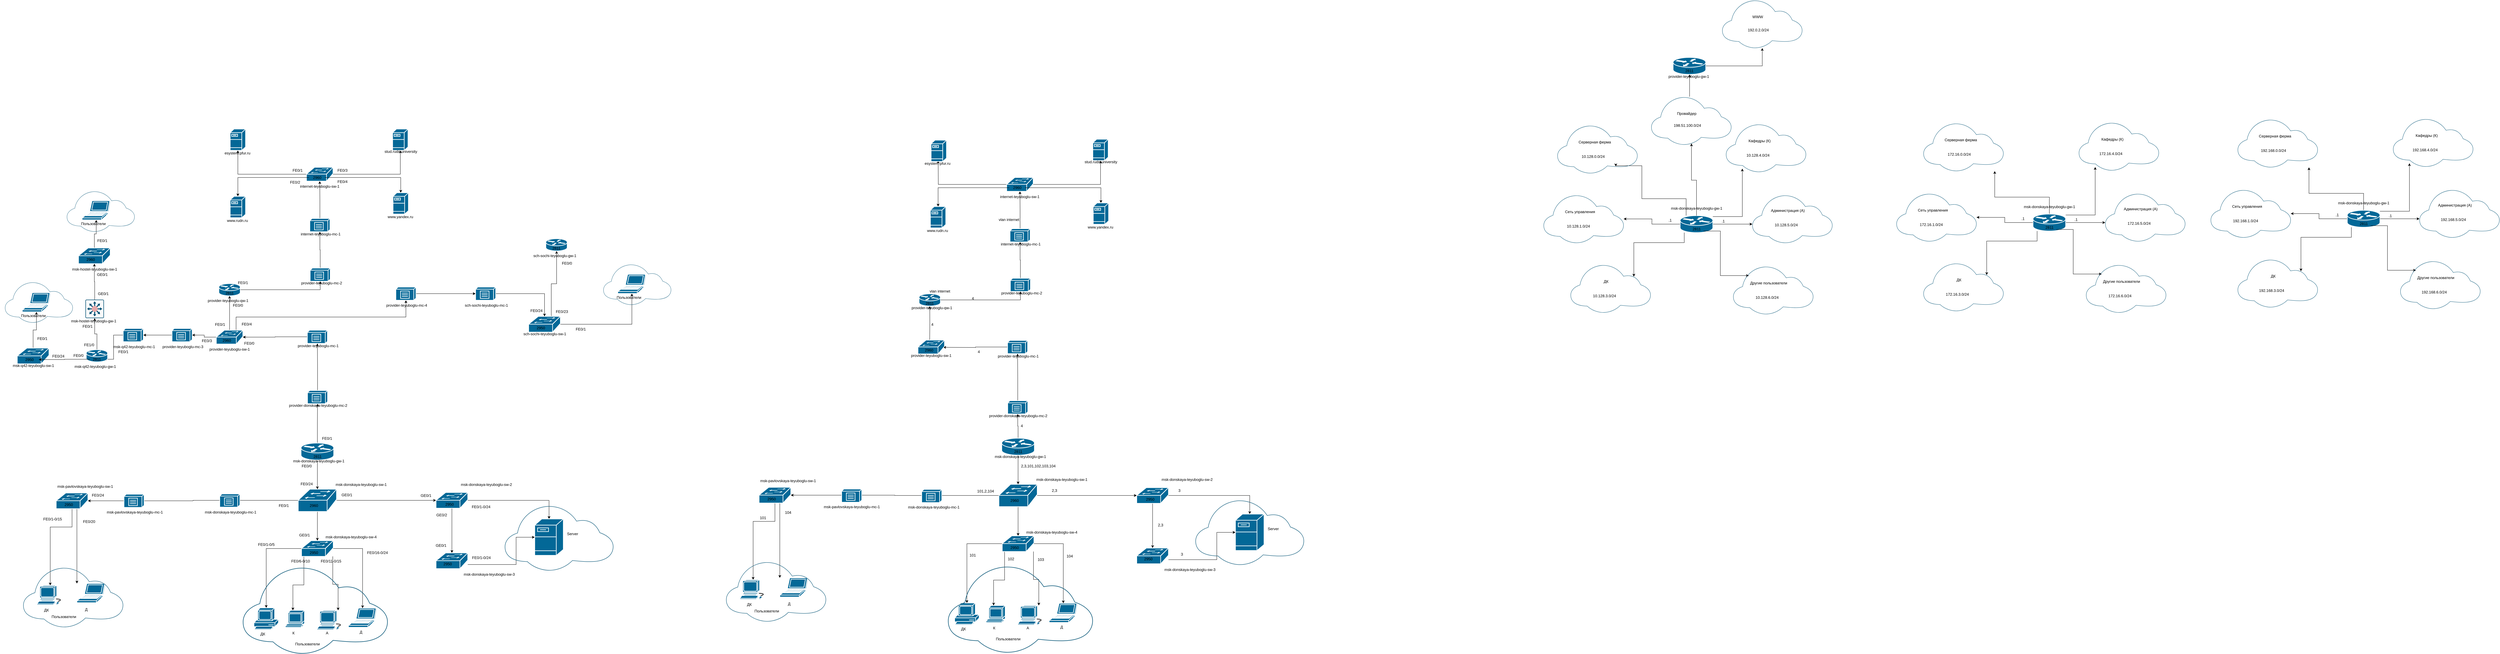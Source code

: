 <mxfile border="50" scale="3" compressed="false" locked="false" version="26.2.14">
  <diagram name="Blank" id="YmL12bMKpDGza6XwsDPr">
    <mxGraphModel dx="4037" dy="2710" grid="0" gridSize="10" guides="1" tooltips="1" connect="1" arrows="1" fold="1" page="0" pageScale="1" pageWidth="827" pageHeight="1169" background="none" math="1" shadow="0">
      <root>
        <mxCell id="X5NqExCQtvZxIxQ7pmgY-0" />
        <mxCell id="1" parent="X5NqExCQtvZxIxQ7pmgY-0" />
        <mxCell id="12okKEDnnOAbfhYoop25-21" style="edgeStyle=orthogonalEdgeStyle;rounded=0;orthogonalLoop=1;jettySize=auto;html=1;" parent="1" source="12okKEDnnOAbfhYoop25-3" target="12okKEDnnOAbfhYoop25-10" edge="1">
          <mxGeometry relative="1" as="geometry" />
        </mxCell>
        <mxCell id="12okKEDnnOAbfhYoop25-23" style="edgeStyle=orthogonalEdgeStyle;rounded=0;orthogonalLoop=1;jettySize=auto;html=1;" parent="1" source="12okKEDnnOAbfhYoop25-3" target="12okKEDnnOAbfhYoop25-11" edge="1">
          <mxGeometry relative="1" as="geometry" />
        </mxCell>
        <mxCell id="12okKEDnnOAbfhYoop25-24" style="edgeStyle=orthogonalEdgeStyle;rounded=0;orthogonalLoop=1;jettySize=auto;html=1;" parent="1" source="12okKEDnnOAbfhYoop25-3" target="12okKEDnnOAbfhYoop25-9" edge="1">
          <mxGeometry relative="1" as="geometry" />
        </mxCell>
        <mxCell id="12okKEDnnOAbfhYoop25-3" value="" style="shape=mxgraph.cisco.switches.workgroup_switch;html=1;pointerEvents=1;dashed=0;fillColor=#036897;strokeColor=#ffffff;strokeWidth=2;verticalLabelPosition=bottom;verticalAlign=top;align=center;outlineConnect=0;" parent="1" vertex="1">
          <mxGeometry x="-809" y="82.5" width="122" height="71" as="geometry" />
        </mxCell>
        <mxCell id="12okKEDnnOAbfhYoop25-20" style="edgeStyle=orthogonalEdgeStyle;rounded=0;orthogonalLoop=1;jettySize=auto;html=1;" parent="1" source="12okKEDnnOAbfhYoop25-4" target="12okKEDnnOAbfhYoop25-3" edge="1">
          <mxGeometry relative="1" as="geometry" />
        </mxCell>
        <mxCell id="1rF84t2fvDRtTQMVhOa5-36" style="edgeStyle=orthogonalEdgeStyle;rounded=0;orthogonalLoop=1;jettySize=auto;html=1;" parent="1" source="12okKEDnnOAbfhYoop25-4" target="1rF84t2fvDRtTQMVhOa5-9" edge="1">
          <mxGeometry relative="1" as="geometry" />
        </mxCell>
        <mxCell id="12okKEDnnOAbfhYoop25-4" value="" style="shape=mxgraph.cisco.routers.router;html=1;pointerEvents=1;dashed=0;fillColor=#036897;strokeColor=#ffffff;strokeWidth=2;verticalLabelPosition=bottom;verticalAlign=top;align=center;outlineConnect=0;" parent="1" vertex="1">
          <mxGeometry x="-800" y="-64.5" width="104" height="54" as="geometry" />
        </mxCell>
        <mxCell id="12okKEDnnOAbfhYoop25-5" value="" style="shape=mxgraph.cisco.computers_and_peripherals.pc;html=1;pointerEvents=1;dashed=0;fillColor=#036897;strokeColor=#ffffff;strokeWidth=2;verticalLabelPosition=bottom;verticalAlign=top;align=center;outlineConnect=0;" parent="1" vertex="1">
          <mxGeometry x="-950" y="460.5" width="78" height="70" as="geometry" />
        </mxCell>
        <mxCell id="12okKEDnnOAbfhYoop25-6" value="" style="shape=mxgraph.cisco.computers_and_peripherals.terminal;html=1;pointerEvents=1;dashed=0;fillColor=#036897;strokeColor=#ffffff;strokeWidth=2;verticalLabelPosition=bottom;verticalAlign=top;align=center;outlineConnect=0;" parent="1" vertex="1">
          <mxGeometry x="-850" y="468.5" width="61" height="54" as="geometry" />
        </mxCell>
        <mxCell id="12okKEDnnOAbfhYoop25-7" value="" style="shape=mxgraph.cisco.computers_and_peripherals.workstation;html=1;pointerEvents=1;dashed=0;fillColor=#036897;strokeColor=#ffffff;strokeWidth=2;verticalLabelPosition=bottom;verticalAlign=top;align=center;outlineConnect=0;" parent="1" vertex="1">
          <mxGeometry x="-749" y="468.5" width="83" height="62" as="geometry" />
        </mxCell>
        <mxCell id="12okKEDnnOAbfhYoop25-8" value="" style="shape=mxgraph.cisco.computers_and_peripherals.laptop;html=1;pointerEvents=1;dashed=0;fillColor=#036897;strokeColor=#ffffff;strokeWidth=2;verticalLabelPosition=bottom;verticalAlign=top;align=center;outlineConnect=0;" parent="1" vertex="1">
          <mxGeometry x="-649" y="461.5" width="90" height="61" as="geometry" />
        </mxCell>
        <mxCell id="12okKEDnnOAbfhYoop25-31" style="edgeStyle=orthogonalEdgeStyle;rounded=0;orthogonalLoop=1;jettySize=auto;html=1;" parent="1" source="12okKEDnnOAbfhYoop25-9" target="12okKEDnnOAbfhYoop25-15" edge="1">
          <mxGeometry relative="1" as="geometry">
            <mxPoint x="-1417" y="269" as="targetPoint" />
            <Array as="points">
              <mxPoint x="-1490" y="408" />
            </Array>
          </mxGeometry>
        </mxCell>
        <mxCell id="12okKEDnnOAbfhYoop25-32" style="edgeStyle=orthogonalEdgeStyle;rounded=0;orthogonalLoop=1;jettySize=auto;html=1;" parent="1" source="12okKEDnnOAbfhYoop25-9" target="12okKEDnnOAbfhYoop25-14" edge="1">
          <mxGeometry relative="1" as="geometry">
            <Array as="points">
              <mxPoint x="-1599" y="203" />
            </Array>
          </mxGeometry>
        </mxCell>
        <mxCell id="12okKEDnnOAbfhYoop25-9" value="" style="shape=mxgraph.cisco.switches.workgroup_switch;html=1;pointerEvents=1;dashed=0;fillColor=#036897;strokeColor=#ffffff;strokeWidth=2;verticalLabelPosition=bottom;verticalAlign=top;align=center;outlineConnect=0;" parent="1" vertex="1">
          <mxGeometry x="-1580" y="94.5" width="101" height="50" as="geometry" />
        </mxCell>
        <mxCell id="12okKEDnnOAbfhYoop25-22" style="edgeStyle=orthogonalEdgeStyle;rounded=0;orthogonalLoop=1;jettySize=auto;html=1;" parent="1" source="12okKEDnnOAbfhYoop25-10" target="12okKEDnnOAbfhYoop25-12" edge="1">
          <mxGeometry relative="1" as="geometry" />
        </mxCell>
        <mxCell id="12okKEDnnOAbfhYoop25-26" style="edgeStyle=orthogonalEdgeStyle;rounded=0;orthogonalLoop=1;jettySize=auto;html=1;" parent="1" source="12okKEDnnOAbfhYoop25-10" target="12okKEDnnOAbfhYoop25-13" edge="1">
          <mxGeometry relative="1" as="geometry" />
        </mxCell>
        <mxCell id="12okKEDnnOAbfhYoop25-10" value="" style="shape=mxgraph.cisco.switches.workgroup_switch;html=1;pointerEvents=1;dashed=0;fillColor=#036897;strokeColor=#ffffff;strokeWidth=2;verticalLabelPosition=bottom;verticalAlign=top;align=center;outlineConnect=0;" parent="1" vertex="1">
          <mxGeometry x="-370" y="93" width="101" height="50" as="geometry" />
        </mxCell>
        <mxCell id="12okKEDnnOAbfhYoop25-27" style="edgeStyle=orthogonalEdgeStyle;rounded=0;orthogonalLoop=1;jettySize=auto;html=1;" parent="1" source="12okKEDnnOAbfhYoop25-11" target="12okKEDnnOAbfhYoop25-7" edge="1">
          <mxGeometry relative="1" as="geometry">
            <Array as="points">
              <mxPoint x="-699" y="385.5" />
              <mxPoint x="-682" y="385.5" />
            </Array>
          </mxGeometry>
        </mxCell>
        <mxCell id="12okKEDnnOAbfhYoop25-28" style="edgeStyle=orthogonalEdgeStyle;rounded=0;orthogonalLoop=1;jettySize=auto;html=1;" parent="1" source="12okKEDnnOAbfhYoop25-11" target="12okKEDnnOAbfhYoop25-6" edge="1">
          <mxGeometry relative="1" as="geometry">
            <Array as="points">
              <mxPoint x="-791" y="387.5" />
              <mxPoint x="-826" y="387.5" />
            </Array>
          </mxGeometry>
        </mxCell>
        <mxCell id="12okKEDnnOAbfhYoop25-29" style="edgeStyle=orthogonalEdgeStyle;rounded=0;orthogonalLoop=1;jettySize=auto;html=1;" parent="1" source="12okKEDnnOAbfhYoop25-11" target="12okKEDnnOAbfhYoop25-5" edge="1">
          <mxGeometry relative="1" as="geometry" />
        </mxCell>
        <mxCell id="12okKEDnnOAbfhYoop25-30" style="edgeStyle=orthogonalEdgeStyle;rounded=0;orthogonalLoop=1;jettySize=auto;html=1;" parent="1" source="12okKEDnnOAbfhYoop25-11" target="12okKEDnnOAbfhYoop25-8" edge="1">
          <mxGeometry relative="1" as="geometry" />
        </mxCell>
        <mxCell id="12okKEDnnOAbfhYoop25-11" value="" style="shape=mxgraph.cisco.switches.workgroup_switch;html=1;pointerEvents=1;dashed=0;fillColor=#036897;strokeColor=#ffffff;strokeWidth=2;verticalLabelPosition=bottom;verticalAlign=top;align=center;outlineConnect=0;" parent="1" vertex="1">
          <mxGeometry x="-798.5" y="246.5" width="101" height="50" as="geometry" />
        </mxCell>
        <mxCell id="12okKEDnnOAbfhYoop25-25" style="edgeStyle=orthogonalEdgeStyle;rounded=0;orthogonalLoop=1;jettySize=auto;html=1;" parent="1" source="12okKEDnnOAbfhYoop25-12" target="12okKEDnnOAbfhYoop25-13" edge="1">
          <mxGeometry relative="1" as="geometry">
            <mxPoint x="-133" y="371.5" as="targetPoint" />
            <Array as="points">
              <mxPoint x="-115" y="322.5" />
              <mxPoint x="-115" y="235.5" />
            </Array>
          </mxGeometry>
        </mxCell>
        <mxCell id="12okKEDnnOAbfhYoop25-12" value="" style="shape=mxgraph.cisco.switches.workgroup_switch;html=1;pointerEvents=1;dashed=0;fillColor=#036897;strokeColor=#ffffff;strokeWidth=2;verticalLabelPosition=bottom;verticalAlign=top;align=center;outlineConnect=0;" parent="1" vertex="1">
          <mxGeometry x="-370" y="285.5" width="101" height="50" as="geometry" />
        </mxCell>
        <mxCell id="12okKEDnnOAbfhYoop25-13" value="" style="shape=mxgraph.cisco.servers.fileserver;html=1;pointerEvents=1;dashed=0;fillColor=#036897;strokeColor=#ffffff;strokeWidth=2;verticalLabelPosition=bottom;verticalAlign=top;align=center;outlineConnect=0;" parent="1" vertex="1">
          <mxGeometry x="-55.59" y="177.25" width="91" height="116" as="geometry" />
        </mxCell>
        <mxCell id="12okKEDnnOAbfhYoop25-14" value="" style="shape=mxgraph.cisco.computers_and_peripherals.workstation;html=1;pointerEvents=1;dashed=0;fillColor=#036897;strokeColor=#ffffff;strokeWidth=2;verticalLabelPosition=bottom;verticalAlign=top;align=center;outlineConnect=0;" parent="1" vertex="1">
          <mxGeometry x="-1641" y="389" width="83" height="62" as="geometry" />
        </mxCell>
        <mxCell id="12okKEDnnOAbfhYoop25-15" value="" style="shape=mxgraph.cisco.computers_and_peripherals.laptop;html=1;pointerEvents=1;dashed=0;fillColor=#036897;strokeColor=#ffffff;strokeWidth=2;verticalLabelPosition=bottom;verticalAlign=top;align=center;outlineConnect=0;" parent="1" vertex="1">
          <mxGeometry x="-1514" y="383" width="90" height="61" as="geometry" />
        </mxCell>
        <mxCell id="12okKEDnnOAbfhYoop25-16" value="" style="points=[[0,0.64,0],[0.2,0.15,0],[0.4,0.01,0],[0.79,0.25,0],[1,0.65,0],[0.8,0.86,0],[0.41,1,0],[0.16,0.86,0]];verticalLabelPosition=bottom;sketch=0;html=1;verticalAlign=top;aspect=fixed;align=center;pointerEvents=1;shape=mxgraph.cisco19.cloud;fillColor=#186180;strokeColor=none;" parent="1" vertex="1">
          <mxGeometry x="-1685" y="331" width="318.34" height="191" as="geometry" />
        </mxCell>
        <mxCell id="12okKEDnnOAbfhYoop25-17" value="" style="points=[[0,0.64,0],[0.2,0.15,0],[0.4,0.01,0],[0.79,0.25,0],[1,0.65,0],[0.8,0.86,0],[0.41,1,0],[0.16,0.86,0]];verticalLabelPosition=bottom;sketch=0;html=1;verticalAlign=top;aspect=fixed;align=center;pointerEvents=1;shape=mxgraph.cisco19.cloud;fillColor=#186180;strokeColor=none;" parent="1" vertex="1">
          <mxGeometry x="-985.5" y="329.5" width="461.66" height="277" as="geometry" />
        </mxCell>
        <mxCell id="12okKEDnnOAbfhYoop25-18" value="" style="points=[[0,0.64,0],[0.2,0.15,0],[0.4,0.01,0],[0.79,0.25,0],[1,0.65,0],[0.8,0.86,0],[0.41,1,0],[0.16,0.86,0]];verticalLabelPosition=bottom;sketch=0;html=1;verticalAlign=top;aspect=fixed;align=center;pointerEvents=1;shape=mxgraph.cisco19.cloud;fillColor=#186180;strokeColor=none;" parent="1" vertex="1">
          <mxGeometry x="-151" y="134" width="345.83" height="207.5" as="geometry" />
        </mxCell>
        <mxCell id="12okKEDnnOAbfhYoop25-34" value="2811" style="text;strokeColor=none;align=center;fillColor=none;html=1;verticalAlign=middle;whiteSpace=wrap;rounded=0;" parent="1" vertex="1">
          <mxGeometry x="-770.33" y="-36.5" width="44.67" height="30" as="geometry" />
        </mxCell>
        <mxCell id="12okKEDnnOAbfhYoop25-35" value="2950" style="text;strokeColor=none;align=center;fillColor=none;html=1;verticalAlign=middle;whiteSpace=wrap;rounded=0;" parent="1" vertex="1">
          <mxGeometry x="-789" y="269.5" width="60" height="30" as="geometry" />
        </mxCell>
        <mxCell id="12okKEDnnOAbfhYoop25-36" value="2950" style="text;strokeColor=none;align=center;fillColor=none;html=1;verticalAlign=middle;whiteSpace=wrap;rounded=0;" parent="1" vertex="1">
          <mxGeometry x="-357" y="115.5" width="60" height="30" as="geometry" />
        </mxCell>
        <mxCell id="12okKEDnnOAbfhYoop25-37" value="2950" style="text;strokeColor=none;align=center;fillColor=none;html=1;verticalAlign=middle;whiteSpace=wrap;rounded=0;" parent="1" vertex="1">
          <mxGeometry x="-1570" y="117" width="60" height="30" as="geometry" />
        </mxCell>
        <mxCell id="12okKEDnnOAbfhYoop25-38" value="2960" style="text;strokeColor=none;align=center;fillColor=none;html=1;verticalAlign=middle;whiteSpace=wrap;rounded=0;" parent="1" vertex="1">
          <mxGeometry x="-789" y="119.5" width="60" height="30" as="geometry" />
        </mxCell>
        <mxCell id="12okKEDnnOAbfhYoop25-39" value="2950" style="text;strokeColor=none;align=center;fillColor=none;html=1;verticalAlign=middle;whiteSpace=wrap;rounded=0;" parent="1" vertex="1">
          <mxGeometry x="-363" y="305.5" width="60" height="30" as="geometry" />
        </mxCell>
        <mxCell id="12okKEDnnOAbfhYoop25-40" value="Server" style="text;strokeColor=none;align=center;fillColor=none;html=1;verticalAlign=middle;whiteSpace=wrap;rounded=0;" parent="1" vertex="1">
          <mxGeometry x="35.41" y="209.5" width="60" height="30" as="geometry" />
        </mxCell>
        <mxCell id="12okKEDnnOAbfhYoop25-41" value="ДК" style="text;strokeColor=none;align=center;fillColor=none;html=1;verticalAlign=middle;whiteSpace=wrap;rounded=0;" parent="1" vertex="1">
          <mxGeometry x="-952" y="528.5" width="60" height="30" as="geometry" />
        </mxCell>
        <mxCell id="12okKEDnnOAbfhYoop25-42" value="Пользователи" style="text;strokeColor=none;align=center;fillColor=none;html=1;verticalAlign=middle;whiteSpace=wrap;rounded=0;" parent="1" vertex="1">
          <mxGeometry x="-825" y="560.5" width="90.67" height="30" as="geometry" />
        </mxCell>
        <mxCell id="12okKEDnnOAbfhYoop25-43" value="Д" style="text;strokeColor=none;align=center;fillColor=none;html=1;verticalAlign=middle;whiteSpace=wrap;rounded=0;" parent="1" vertex="1">
          <mxGeometry x="-639" y="522.5" width="60" height="30" as="geometry" />
        </mxCell>
        <mxCell id="12okKEDnnOAbfhYoop25-44" value="А" style="text;strokeColor=none;align=center;fillColor=none;html=1;verticalAlign=middle;whiteSpace=wrap;rounded=0;" parent="1" vertex="1">
          <mxGeometry x="-747" y="525.5" width="60" height="30" as="geometry" />
        </mxCell>
        <mxCell id="12okKEDnnOAbfhYoop25-45" value="К" style="text;strokeColor=none;align=center;fillColor=none;html=1;verticalAlign=middle;whiteSpace=wrap;rounded=0;" parent="1" vertex="1">
          <mxGeometry x="-854" y="525.5" width="60" height="30" as="geometry" />
        </mxCell>
        <mxCell id="12okKEDnnOAbfhYoop25-48" value="ДК" style="text;strokeColor=none;align=center;fillColor=none;html=1;verticalAlign=middle;whiteSpace=wrap;rounded=0;" parent="1" vertex="1">
          <mxGeometry x="-1641" y="453" width="60" height="30" as="geometry" />
        </mxCell>
        <mxCell id="12okKEDnnOAbfhYoop25-49" value="Д" style="text;strokeColor=none;align=center;fillColor=none;html=1;verticalAlign=middle;whiteSpace=wrap;rounded=0;" parent="1" vertex="1">
          <mxGeometry x="-1514" y="451" width="60" height="30" as="geometry" />
        </mxCell>
        <mxCell id="12okKEDnnOAbfhYoop25-50" value="Пользователи" style="text;strokeColor=none;align=center;fillColor=none;html=1;verticalAlign=middle;whiteSpace=wrap;rounded=0;" parent="1" vertex="1">
          <mxGeometry x="-1601" y="474" width="91" height="30" as="geometry" />
        </mxCell>
        <mxCell id="12okKEDnnOAbfhYoop25-51" value="msk-pavlovskaya-teyuboglu-sw-1" style="text;strokeColor=none;align=center;fillColor=none;html=1;verticalAlign=middle;whiteSpace=wrap;rounded=0;" parent="1" vertex="1">
          <mxGeometry x="-1594" y="59" width="213" height="30" as="geometry" />
        </mxCell>
        <mxCell id="12okKEDnnOAbfhYoop25-52" value="msk-donskaya-teyuboglu-sw-1" style="text;strokeColor=none;align=center;fillColor=none;html=1;verticalAlign=middle;whiteSpace=wrap;rounded=0;" parent="1" vertex="1">
          <mxGeometry x="-715.5" y="52.5" width="213" height="30" as="geometry" />
        </mxCell>
        <mxCell id="12okKEDnnOAbfhYoop25-53" value="msk-donskaya-teyuboglu-sw-2" style="text;strokeColor=none;align=center;fillColor=none;html=1;verticalAlign=middle;whiteSpace=wrap;rounded=0;" parent="1" vertex="1">
          <mxGeometry x="-316" y="52.5" width="213" height="30" as="geometry" />
        </mxCell>
        <mxCell id="12okKEDnnOAbfhYoop25-54" value="msk-donskaya-teyuboglu-sw-3" style="text;strokeColor=none;align=center;fillColor=none;html=1;verticalAlign=middle;whiteSpace=wrap;rounded=0;" parent="1" vertex="1">
          <mxGeometry x="-307" y="339" width="213" height="30" as="geometry" />
        </mxCell>
        <mxCell id="12okKEDnnOAbfhYoop25-55" value="msk-donskaya-teyuboglu-sw-4" style="text;strokeColor=none;align=center;fillColor=none;html=1;verticalAlign=middle;whiteSpace=wrap;rounded=0;" parent="1" vertex="1">
          <mxGeometry x="-747" y="220.25" width="213" height="30" as="geometry" />
        </mxCell>
        <mxCell id="12okKEDnnOAbfhYoop25-56" value="GE0/1" style="text;strokeColor=none;align=center;fillColor=none;html=1;verticalAlign=middle;whiteSpace=wrap;rounded=0;" parent="1" vertex="1">
          <mxGeometry x="-819" y="213.5" width="60" height="30" as="geometry" />
        </mxCell>
        <mxCell id="12okKEDnnOAbfhYoop25-57" value="FE0/1" style="text;strokeColor=none;align=center;fillColor=none;html=1;verticalAlign=middle;whiteSpace=wrap;rounded=0;" parent="1" vertex="1">
          <mxGeometry x="-885" y="119.5" width="60" height="30" as="geometry" />
        </mxCell>
        <mxCell id="12okKEDnnOAbfhYoop25-58" value="FE0/24" style="text;strokeColor=none;align=center;fillColor=none;html=1;verticalAlign=middle;whiteSpace=wrap;rounded=0;" parent="1" vertex="1">
          <mxGeometry x="-1477" y="87" width="60" height="30" as="geometry" />
        </mxCell>
        <mxCell id="12okKEDnnOAbfhYoop25-59" value="FE0/20" style="text;strokeColor=none;align=center;fillColor=none;html=1;verticalAlign=middle;whiteSpace=wrap;rounded=0;" parent="1" vertex="1">
          <mxGeometry x="-1505" y="171" width="60" height="30" as="geometry" />
        </mxCell>
        <mxCell id="12okKEDnnOAbfhYoop25-60" value="FE0/1-0/15" style="text;strokeColor=none;align=center;fillColor=none;html=1;verticalAlign=middle;whiteSpace=wrap;rounded=0;" parent="1" vertex="1">
          <mxGeometry x="-1634" y="163" width="85" height="30" as="geometry" />
        </mxCell>
        <mxCell id="12okKEDnnOAbfhYoop25-61" value="FE0/0" style="text;strokeColor=none;align=center;fillColor=none;html=1;verticalAlign=middle;whiteSpace=wrap;rounded=0;" parent="1" vertex="1">
          <mxGeometry x="-812" y="-6.5" width="60" height="30" as="geometry" />
        </mxCell>
        <mxCell id="12okKEDnnOAbfhYoop25-62" value="FE0/24" style="text;strokeColor=none;align=center;fillColor=none;html=1;verticalAlign=middle;whiteSpace=wrap;rounded=0;" parent="1" vertex="1">
          <mxGeometry x="-812" y="50.5" width="60" height="30" as="geometry" />
        </mxCell>
        <mxCell id="12okKEDnnOAbfhYoop25-63" value="GE0/1" style="text;strokeColor=none;align=center;fillColor=none;html=1;verticalAlign=middle;whiteSpace=wrap;rounded=0;" parent="1" vertex="1">
          <mxGeometry x="-684" y="85.5" width="60" height="30" as="geometry" />
        </mxCell>
        <mxCell id="12okKEDnnOAbfhYoop25-64" value="GE0/1" style="text;strokeColor=none;align=center;fillColor=none;html=1;verticalAlign=middle;whiteSpace=wrap;rounded=0;" parent="1" vertex="1">
          <mxGeometry x="-432" y="87.5" width="60" height="30" as="geometry" />
        </mxCell>
        <mxCell id="12okKEDnnOAbfhYoop25-65" value="GE0/2" style="text;strokeColor=none;align=center;fillColor=none;html=1;verticalAlign=middle;whiteSpace=wrap;rounded=0;" parent="1" vertex="1">
          <mxGeometry x="-382" y="149.5" width="60" height="30" as="geometry" />
        </mxCell>
        <mxCell id="12okKEDnnOAbfhYoop25-66" value="GE0/1" style="text;strokeColor=none;align=center;fillColor=none;html=1;verticalAlign=middle;whiteSpace=wrap;rounded=0;" parent="1" vertex="1">
          <mxGeometry x="-384" y="246.5" width="60" height="30" as="geometry" />
        </mxCell>
        <mxCell id="12okKEDnnOAbfhYoop25-67" value="FE0/1-0/24" style="text;strokeColor=none;align=center;fillColor=none;html=1;verticalAlign=middle;whiteSpace=wrap;rounded=0;" parent="1" vertex="1">
          <mxGeometry x="-268" y="285.5" width="85" height="30" as="geometry" />
        </mxCell>
        <mxCell id="12okKEDnnOAbfhYoop25-68" value="FE0/1-0/24" style="text;strokeColor=none;align=center;fillColor=none;html=1;verticalAlign=middle;whiteSpace=wrap;rounded=0;" parent="1" vertex="1">
          <mxGeometry x="-269" y="123.5" width="85" height="30" as="geometry" />
        </mxCell>
        <mxCell id="12okKEDnnOAbfhYoop25-69" value="FE0/16-0/24" style="text;strokeColor=none;align=center;fillColor=none;html=1;verticalAlign=middle;whiteSpace=wrap;rounded=0;" parent="1" vertex="1">
          <mxGeometry x="-599" y="269.5" width="85" height="30" as="geometry" />
        </mxCell>
        <mxCell id="12okKEDnnOAbfhYoop25-70" value="FE0/11-0/15" style="text;strokeColor=none;align=center;fillColor=none;html=1;verticalAlign=middle;whiteSpace=wrap;rounded=0;" parent="1" vertex="1">
          <mxGeometry x="-747" y="296.5" width="85" height="30" as="geometry" />
        </mxCell>
        <mxCell id="12okKEDnnOAbfhYoop25-71" value="FE0/6-0/10" style="text;strokeColor=none;align=center;fillColor=none;html=1;verticalAlign=middle;whiteSpace=wrap;rounded=0;" parent="1" vertex="1">
          <mxGeometry x="-844" y="296.5" width="85" height="30" as="geometry" />
        </mxCell>
        <mxCell id="12okKEDnnOAbfhYoop25-72" value="FE0/1-0/5" style="text;strokeColor=none;align=center;fillColor=none;html=1;verticalAlign=middle;whiteSpace=wrap;rounded=0;" parent="1" vertex="1">
          <mxGeometry x="-953.5" y="243.5" width="85" height="30" as="geometry" />
        </mxCell>
        <mxCell id="12okKEDnnOAbfhYoop25-73" style="edgeStyle=orthogonalEdgeStyle;rounded=0;orthogonalLoop=1;jettySize=auto;html=1;" parent="1" source="12okKEDnnOAbfhYoop25-76" target="12okKEDnnOAbfhYoop25-88" edge="1">
          <mxGeometry relative="1" as="geometry" />
        </mxCell>
        <mxCell id="12okKEDnnOAbfhYoop25-74" style="edgeStyle=orthogonalEdgeStyle;rounded=0;orthogonalLoop=1;jettySize=auto;html=1;" parent="1" source="12okKEDnnOAbfhYoop25-76" target="12okKEDnnOAbfhYoop25-93" edge="1">
          <mxGeometry relative="1" as="geometry" />
        </mxCell>
        <mxCell id="12okKEDnnOAbfhYoop25-75" style="edgeStyle=orthogonalEdgeStyle;rounded=0;orthogonalLoop=1;jettySize=auto;html=1;" parent="1" source="12okKEDnnOAbfhYoop25-76" target="12okKEDnnOAbfhYoop25-85" edge="1">
          <mxGeometry relative="1" as="geometry" />
        </mxCell>
        <mxCell id="12okKEDnnOAbfhYoop25-76" value="" style="shape=mxgraph.cisco.switches.workgroup_switch;html=1;pointerEvents=1;dashed=0;fillColor=#036897;strokeColor=#ffffff;strokeWidth=2;verticalLabelPosition=bottom;verticalAlign=top;align=center;outlineConnect=0;" parent="1" vertex="1">
          <mxGeometry x="1423" y="67" width="122" height="71" as="geometry" />
        </mxCell>
        <mxCell id="12okKEDnnOAbfhYoop25-77" style="edgeStyle=orthogonalEdgeStyle;rounded=0;orthogonalLoop=1;jettySize=auto;html=1;" parent="1" source="12okKEDnnOAbfhYoop25-78" target="12okKEDnnOAbfhYoop25-76" edge="1">
          <mxGeometry relative="1" as="geometry" />
        </mxCell>
        <mxCell id="1rF84t2fvDRtTQMVhOa5-88" style="edgeStyle=orthogonalEdgeStyle;rounded=0;orthogonalLoop=1;jettySize=auto;html=1;" parent="1" source="12okKEDnnOAbfhYoop25-78" target="1rF84t2fvDRtTQMVhOa5-52" edge="1">
          <mxGeometry relative="1" as="geometry" />
        </mxCell>
        <mxCell id="12okKEDnnOAbfhYoop25-78" value="" style="shape=mxgraph.cisco.routers.router;html=1;pointerEvents=1;dashed=0;fillColor=#036897;strokeColor=#ffffff;strokeWidth=2;verticalLabelPosition=bottom;verticalAlign=top;align=center;outlineConnect=0;" parent="1" vertex="1">
          <mxGeometry x="1432" y="-80" width="104" height="54" as="geometry" />
        </mxCell>
        <mxCell id="12okKEDnnOAbfhYoop25-79" value="" style="shape=mxgraph.cisco.computers_and_peripherals.pc;html=1;pointerEvents=1;dashed=0;fillColor=#036897;strokeColor=#ffffff;strokeWidth=2;verticalLabelPosition=bottom;verticalAlign=top;align=center;outlineConnect=0;" parent="1" vertex="1">
          <mxGeometry x="1282" y="445" width="78" height="70" as="geometry" />
        </mxCell>
        <mxCell id="12okKEDnnOAbfhYoop25-80" value="" style="shape=mxgraph.cisco.computers_and_peripherals.terminal;html=1;pointerEvents=1;dashed=0;fillColor=#036897;strokeColor=#ffffff;strokeWidth=2;verticalLabelPosition=bottom;verticalAlign=top;align=center;outlineConnect=0;" parent="1" vertex="1">
          <mxGeometry x="1382" y="453" width="61" height="54" as="geometry" />
        </mxCell>
        <mxCell id="12okKEDnnOAbfhYoop25-81" value="" style="shape=mxgraph.cisco.computers_and_peripherals.workstation;html=1;pointerEvents=1;dashed=0;fillColor=#036897;strokeColor=#ffffff;strokeWidth=2;verticalLabelPosition=bottom;verticalAlign=top;align=center;outlineConnect=0;" parent="1" vertex="1">
          <mxGeometry x="1483" y="453" width="83" height="62" as="geometry" />
        </mxCell>
        <mxCell id="12okKEDnnOAbfhYoop25-82" value="" style="shape=mxgraph.cisco.computers_and_peripherals.laptop;html=1;pointerEvents=1;dashed=0;fillColor=#036897;strokeColor=#ffffff;strokeWidth=2;verticalLabelPosition=bottom;verticalAlign=top;align=center;outlineConnect=0;" parent="1" vertex="1">
          <mxGeometry x="1583" y="446" width="90" height="61" as="geometry" />
        </mxCell>
        <mxCell id="12okKEDnnOAbfhYoop25-83" style="edgeStyle=orthogonalEdgeStyle;rounded=0;orthogonalLoop=1;jettySize=auto;html=1;" parent="1" source="12okKEDnnOAbfhYoop25-85" target="12okKEDnnOAbfhYoop25-98" edge="1">
          <mxGeometry relative="1" as="geometry">
            <mxPoint x="822" y="251" as="targetPoint" />
            <Array as="points">
              <mxPoint x="749" y="390" />
            </Array>
          </mxGeometry>
        </mxCell>
        <mxCell id="12okKEDnnOAbfhYoop25-84" style="edgeStyle=orthogonalEdgeStyle;rounded=0;orthogonalLoop=1;jettySize=auto;html=1;" parent="1" source="12okKEDnnOAbfhYoop25-85" target="12okKEDnnOAbfhYoop25-97" edge="1">
          <mxGeometry relative="1" as="geometry">
            <Array as="points">
              <mxPoint x="640" y="185" />
            </Array>
          </mxGeometry>
        </mxCell>
        <mxCell id="12okKEDnnOAbfhYoop25-85" value="" style="shape=mxgraph.cisco.switches.workgroup_switch;html=1;pointerEvents=1;dashed=0;fillColor=#036897;strokeColor=#ffffff;strokeWidth=2;verticalLabelPosition=bottom;verticalAlign=top;align=center;outlineConnect=0;" parent="1" vertex="1">
          <mxGeometry x="659" y="76.5" width="101" height="50" as="geometry" />
        </mxCell>
        <mxCell id="12okKEDnnOAbfhYoop25-86" style="edgeStyle=orthogonalEdgeStyle;rounded=0;orthogonalLoop=1;jettySize=auto;html=1;" parent="1" source="12okKEDnnOAbfhYoop25-88" target="12okKEDnnOAbfhYoop25-95" edge="1">
          <mxGeometry relative="1" as="geometry" />
        </mxCell>
        <mxCell id="12okKEDnnOAbfhYoop25-87" style="edgeStyle=orthogonalEdgeStyle;rounded=0;orthogonalLoop=1;jettySize=auto;html=1;" parent="1" source="12okKEDnnOAbfhYoop25-88" target="12okKEDnnOAbfhYoop25-96" edge="1">
          <mxGeometry relative="1" as="geometry" />
        </mxCell>
        <mxCell id="12okKEDnnOAbfhYoop25-88" value="" style="shape=mxgraph.cisco.switches.workgroup_switch;html=1;pointerEvents=1;dashed=0;fillColor=#036897;strokeColor=#ffffff;strokeWidth=2;verticalLabelPosition=bottom;verticalAlign=top;align=center;outlineConnect=0;" parent="1" vertex="1">
          <mxGeometry x="1862" y="77.5" width="101" height="50" as="geometry" />
        </mxCell>
        <mxCell id="12okKEDnnOAbfhYoop25-89" style="edgeStyle=orthogonalEdgeStyle;rounded=0;orthogonalLoop=1;jettySize=auto;html=1;" parent="1" source="12okKEDnnOAbfhYoop25-93" target="12okKEDnnOAbfhYoop25-81" edge="1">
          <mxGeometry relative="1" as="geometry">
            <Array as="points">
              <mxPoint x="1533" y="370" />
              <mxPoint x="1550" y="370" />
            </Array>
          </mxGeometry>
        </mxCell>
        <mxCell id="12okKEDnnOAbfhYoop25-90" style="edgeStyle=orthogonalEdgeStyle;rounded=0;orthogonalLoop=1;jettySize=auto;html=1;" parent="1" source="12okKEDnnOAbfhYoop25-93" target="12okKEDnnOAbfhYoop25-80" edge="1">
          <mxGeometry relative="1" as="geometry">
            <Array as="points">
              <mxPoint x="1441" y="372" />
              <mxPoint x="1406" y="372" />
            </Array>
          </mxGeometry>
        </mxCell>
        <mxCell id="12okKEDnnOAbfhYoop25-91" style="edgeStyle=orthogonalEdgeStyle;rounded=0;orthogonalLoop=1;jettySize=auto;html=1;" parent="1" source="12okKEDnnOAbfhYoop25-93" target="12okKEDnnOAbfhYoop25-79" edge="1">
          <mxGeometry relative="1" as="geometry" />
        </mxCell>
        <mxCell id="12okKEDnnOAbfhYoop25-92" style="edgeStyle=orthogonalEdgeStyle;rounded=0;orthogonalLoop=1;jettySize=auto;html=1;" parent="1" source="12okKEDnnOAbfhYoop25-93" target="12okKEDnnOAbfhYoop25-82" edge="1">
          <mxGeometry relative="1" as="geometry" />
        </mxCell>
        <mxCell id="12okKEDnnOAbfhYoop25-93" value="" style="shape=mxgraph.cisco.switches.workgroup_switch;html=1;pointerEvents=1;dashed=0;fillColor=#036897;strokeColor=#ffffff;strokeWidth=2;verticalLabelPosition=bottom;verticalAlign=top;align=center;outlineConnect=0;" parent="1" vertex="1">
          <mxGeometry x="1433.5" y="231" width="101" height="50" as="geometry" />
        </mxCell>
        <mxCell id="12okKEDnnOAbfhYoop25-94" style="edgeStyle=orthogonalEdgeStyle;rounded=0;orthogonalLoop=1;jettySize=auto;html=1;" parent="1" source="12okKEDnnOAbfhYoop25-95" target="12okKEDnnOAbfhYoop25-96" edge="1">
          <mxGeometry relative="1" as="geometry">
            <mxPoint x="2099" y="356" as="targetPoint" />
            <Array as="points">
              <mxPoint x="2117" y="307" />
              <mxPoint x="2117" y="220" />
            </Array>
          </mxGeometry>
        </mxCell>
        <mxCell id="12okKEDnnOAbfhYoop25-95" value="" style="shape=mxgraph.cisco.switches.workgroup_switch;html=1;pointerEvents=1;dashed=0;fillColor=#036897;strokeColor=#ffffff;strokeWidth=2;verticalLabelPosition=bottom;verticalAlign=top;align=center;outlineConnect=0;" parent="1" vertex="1">
          <mxGeometry x="1862" y="270" width="101" height="50" as="geometry" />
        </mxCell>
        <mxCell id="12okKEDnnOAbfhYoop25-96" value="" style="shape=mxgraph.cisco.servers.fileserver;html=1;pointerEvents=1;dashed=0;fillColor=#036897;strokeColor=#ffffff;strokeWidth=2;verticalLabelPosition=bottom;verticalAlign=top;align=center;outlineConnect=0;" parent="1" vertex="1">
          <mxGeometry x="2176.41" y="161.75" width="91" height="116" as="geometry" />
        </mxCell>
        <mxCell id="12okKEDnnOAbfhYoop25-97" value="" style="shape=mxgraph.cisco.computers_and_peripherals.workstation;html=1;pointerEvents=1;dashed=0;fillColor=#036897;strokeColor=#ffffff;strokeWidth=2;verticalLabelPosition=bottom;verticalAlign=top;align=center;outlineConnect=0;" parent="1" vertex="1">
          <mxGeometry x="598" y="371" width="83" height="62" as="geometry" />
        </mxCell>
        <mxCell id="12okKEDnnOAbfhYoop25-98" value="" style="shape=mxgraph.cisco.computers_and_peripherals.laptop;html=1;pointerEvents=1;dashed=0;fillColor=#036897;strokeColor=#ffffff;strokeWidth=2;verticalLabelPosition=bottom;verticalAlign=top;align=center;outlineConnect=0;" parent="1" vertex="1">
          <mxGeometry x="725" y="365" width="90" height="61" as="geometry" />
        </mxCell>
        <mxCell id="12okKEDnnOAbfhYoop25-99" value="" style="points=[[0,0.64,0],[0.2,0.15,0],[0.4,0.01,0],[0.79,0.25,0],[1,0.65,0],[0.8,0.86,0],[0.41,1,0],[0.16,0.86,0]];verticalLabelPosition=bottom;sketch=0;html=1;verticalAlign=top;aspect=fixed;align=center;pointerEvents=1;shape=mxgraph.cisco19.cloud;fillColor=#186180;strokeColor=none;" parent="1" vertex="1">
          <mxGeometry x="554" y="313" width="318.34" height="191" as="geometry" />
        </mxCell>
        <mxCell id="12okKEDnnOAbfhYoop25-100" value="" style="points=[[0,0.64,0],[0.2,0.15,0],[0.4,0.01,0],[0.79,0.25,0],[1,0.65,0],[0.8,0.86,0],[0.41,1,0],[0.16,0.86,0]];verticalLabelPosition=bottom;sketch=0;html=1;verticalAlign=top;aspect=fixed;align=center;pointerEvents=1;shape=mxgraph.cisco19.cloud;fillColor=#186180;strokeColor=none;" parent="1" vertex="1">
          <mxGeometry x="1260.67" y="326" width="461.66" height="277" as="geometry" />
        </mxCell>
        <mxCell id="12okKEDnnOAbfhYoop25-101" value="" style="points=[[0,0.64,0],[0.2,0.15,0],[0.4,0.01,0],[0.79,0.25,0],[1,0.65,0],[0.8,0.86,0],[0.41,1,0],[0.16,0.86,0]];verticalLabelPosition=bottom;sketch=0;html=1;verticalAlign=top;aspect=fixed;align=center;pointerEvents=1;shape=mxgraph.cisco19.cloud;fillColor=#186180;strokeColor=none;" parent="1" vertex="1">
          <mxGeometry x="2049" y="116" width="345.83" height="207.5" as="geometry" />
        </mxCell>
        <mxCell id="12okKEDnnOAbfhYoop25-102" value="2811" style="text;strokeColor=none;align=center;fillColor=none;html=1;verticalAlign=middle;whiteSpace=wrap;rounded=0;" parent="1" vertex="1">
          <mxGeometry x="1461.67" y="-52" width="44.67" height="30" as="geometry" />
        </mxCell>
        <mxCell id="12okKEDnnOAbfhYoop25-103" value="2950" style="text;strokeColor=none;align=center;fillColor=none;html=1;verticalAlign=middle;whiteSpace=wrap;rounded=0;" parent="1" vertex="1">
          <mxGeometry x="1443" y="254" width="60" height="30" as="geometry" />
        </mxCell>
        <mxCell id="12okKEDnnOAbfhYoop25-104" value="2950" style="text;strokeColor=none;align=center;fillColor=none;html=1;verticalAlign=middle;whiteSpace=wrap;rounded=0;" parent="1" vertex="1">
          <mxGeometry x="1875" y="100" width="60" height="30" as="geometry" />
        </mxCell>
        <mxCell id="12okKEDnnOAbfhYoop25-105" value="2950" style="text;strokeColor=none;align=center;fillColor=none;html=1;verticalAlign=middle;whiteSpace=wrap;rounded=0;" parent="1" vertex="1">
          <mxGeometry x="669" y="99" width="60" height="30" as="geometry" />
        </mxCell>
        <mxCell id="12okKEDnnOAbfhYoop25-106" value="2960" style="text;strokeColor=none;align=center;fillColor=none;html=1;verticalAlign=middle;whiteSpace=wrap;rounded=0;" parent="1" vertex="1">
          <mxGeometry x="1443" y="104" width="60" height="30" as="geometry" />
        </mxCell>
        <mxCell id="12okKEDnnOAbfhYoop25-107" value="2950" style="text;strokeColor=none;align=center;fillColor=none;html=1;verticalAlign=middle;whiteSpace=wrap;rounded=0;" parent="1" vertex="1">
          <mxGeometry x="1869" y="290" width="60" height="30" as="geometry" />
        </mxCell>
        <mxCell id="12okKEDnnOAbfhYoop25-108" value="Server" style="text;strokeColor=none;align=center;fillColor=none;html=1;verticalAlign=middle;whiteSpace=wrap;rounded=0;" parent="1" vertex="1">
          <mxGeometry x="2267.41" y="194" width="60" height="30" as="geometry" />
        </mxCell>
        <mxCell id="12okKEDnnOAbfhYoop25-109" value="ДК" style="text;strokeColor=none;align=center;fillColor=none;html=1;verticalAlign=middle;whiteSpace=wrap;rounded=0;" parent="1" vertex="1">
          <mxGeometry x="1280" y="513" width="60" height="30" as="geometry" />
        </mxCell>
        <mxCell id="12okKEDnnOAbfhYoop25-110" value="Пользователи" style="text;strokeColor=none;align=center;fillColor=none;html=1;verticalAlign=middle;whiteSpace=wrap;rounded=0;" parent="1" vertex="1">
          <mxGeometry x="1407" y="545" width="90.67" height="30" as="geometry" />
        </mxCell>
        <mxCell id="12okKEDnnOAbfhYoop25-111" value="Д" style="text;strokeColor=none;align=center;fillColor=none;html=1;verticalAlign=middle;whiteSpace=wrap;rounded=0;" parent="1" vertex="1">
          <mxGeometry x="1593" y="507" width="60" height="30" as="geometry" />
        </mxCell>
        <mxCell id="12okKEDnnOAbfhYoop25-112" value="А" style="text;strokeColor=none;align=center;fillColor=none;html=1;verticalAlign=middle;whiteSpace=wrap;rounded=0;" parent="1" vertex="1">
          <mxGeometry x="1485" y="510" width="60" height="30" as="geometry" />
        </mxCell>
        <mxCell id="12okKEDnnOAbfhYoop25-113" value="К" style="text;strokeColor=none;align=center;fillColor=none;html=1;verticalAlign=middle;whiteSpace=wrap;rounded=0;" parent="1" vertex="1">
          <mxGeometry x="1378" y="510" width="60" height="30" as="geometry" />
        </mxCell>
        <mxCell id="12okKEDnnOAbfhYoop25-114" value="ДК" style="text;strokeColor=none;align=center;fillColor=none;html=1;verticalAlign=middle;whiteSpace=wrap;rounded=0;" parent="1" vertex="1">
          <mxGeometry x="598" y="435" width="60" height="30" as="geometry" />
        </mxCell>
        <mxCell id="12okKEDnnOAbfhYoop25-115" value="Д" style="text;strokeColor=none;align=center;fillColor=none;html=1;verticalAlign=middle;whiteSpace=wrap;rounded=0;" parent="1" vertex="1">
          <mxGeometry x="725" y="433" width="60" height="30" as="geometry" />
        </mxCell>
        <mxCell id="12okKEDnnOAbfhYoop25-116" value="Пользователи" style="text;strokeColor=none;align=center;fillColor=none;html=1;verticalAlign=middle;whiteSpace=wrap;rounded=0;" parent="1" vertex="1">
          <mxGeometry x="638" y="456" width="91" height="30" as="geometry" />
        </mxCell>
        <mxCell id="12okKEDnnOAbfhYoop25-117" value="msk-pavlovskaya-teyuboglu-sw-1" style="text;strokeColor=none;align=center;fillColor=none;html=1;verticalAlign=middle;whiteSpace=wrap;rounded=0;" parent="1" vertex="1">
          <mxGeometry x="645" y="41" width="213" height="30" as="geometry" />
        </mxCell>
        <mxCell id="12okKEDnnOAbfhYoop25-118" value="msk-donskaya-teyuboglu-sw-1" style="text;strokeColor=none;align=center;fillColor=none;html=1;verticalAlign=middle;whiteSpace=wrap;rounded=0;" parent="1" vertex="1">
          <mxGeometry x="1516.5" y="37" width="213" height="30" as="geometry" />
        </mxCell>
        <mxCell id="12okKEDnnOAbfhYoop25-119" value="msk-donskaya-teyuboglu-sw-2" style="text;strokeColor=none;align=center;fillColor=none;html=1;verticalAlign=middle;whiteSpace=wrap;rounded=0;" parent="1" vertex="1">
          <mxGeometry x="1916" y="37" width="213" height="30" as="geometry" />
        </mxCell>
        <mxCell id="12okKEDnnOAbfhYoop25-120" value="msk-donskaya-teyuboglu-sw-3" style="text;strokeColor=none;align=center;fillColor=none;html=1;verticalAlign=middle;whiteSpace=wrap;rounded=0;" parent="1" vertex="1">
          <mxGeometry x="1925" y="323.5" width="213" height="30" as="geometry" />
        </mxCell>
        <mxCell id="12okKEDnnOAbfhYoop25-121" value="msk-donskaya-teyuboglu-sw-4" style="text;strokeColor=none;align=center;fillColor=none;html=1;verticalAlign=middle;whiteSpace=wrap;rounded=0;" parent="1" vertex="1">
          <mxGeometry x="1485" y="204.75" width="213" height="30" as="geometry" />
        </mxCell>
        <mxCell id="12okKEDnnOAbfhYoop25-127" value="2,3,101,102,103,104" style="text;strokeColor=none;align=center;fillColor=none;html=1;verticalAlign=middle;whiteSpace=wrap;rounded=0;" parent="1" vertex="1">
          <mxGeometry x="1483" y="-6.5" width="131" height="30" as="geometry" />
        </mxCell>
        <mxCell id="12okKEDnnOAbfhYoop25-129" value="2,3" style="text;strokeColor=none;align=center;fillColor=none;html=1;verticalAlign=middle;whiteSpace=wrap;rounded=0;" parent="1" vertex="1">
          <mxGeometry x="1570" y="72" width="60" height="30" as="geometry" />
        </mxCell>
        <mxCell id="12okKEDnnOAbfhYoop25-139" value="msk-donskaya-teyuboglu-gw-1" style="text;strokeColor=none;align=center;fillColor=none;html=1;verticalAlign=middle;whiteSpace=wrap;rounded=0;" parent="1" vertex="1">
          <mxGeometry x="1385" y="-36.5" width="213" height="30" as="geometry" />
        </mxCell>
        <mxCell id="12okKEDnnOAbfhYoop25-140" value="msk-donskaya-teyuboglu-gw-1" style="text;strokeColor=none;align=center;fillColor=none;html=1;verticalAlign=middle;whiteSpace=wrap;rounded=0;" parent="1" vertex="1">
          <mxGeometry x="-850" y="-22" width="213" height="30" as="geometry" />
        </mxCell>
        <mxCell id="12okKEDnnOAbfhYoop25-141" value="101,2,104" style="text;strokeColor=none;align=center;fillColor=none;html=1;verticalAlign=middle;whiteSpace=wrap;rounded=0;" parent="1" vertex="1">
          <mxGeometry x="1318" y="74" width="125" height="30" as="geometry" />
        </mxCell>
        <mxCell id="12okKEDnnOAbfhYoop25-142" value="104" style="text;strokeColor=none;align=center;fillColor=none;html=1;verticalAlign=middle;whiteSpace=wrap;rounded=0;" parent="1" vertex="1">
          <mxGeometry x="1627" y="281" width="43" height="30" as="geometry" />
        </mxCell>
        <mxCell id="12okKEDnnOAbfhYoop25-143" value="103" style="text;strokeColor=none;align=center;fillColor=none;html=1;verticalAlign=middle;whiteSpace=wrap;rounded=0;" parent="1" vertex="1">
          <mxGeometry x="1535" y="292" width="43" height="30" as="geometry" />
        </mxCell>
        <mxCell id="12okKEDnnOAbfhYoop25-144" value="102" style="text;strokeColor=none;align=center;fillColor=none;html=1;verticalAlign=middle;whiteSpace=wrap;rounded=0;" parent="1" vertex="1">
          <mxGeometry x="1440" y="290" width="43" height="30" as="geometry" />
        </mxCell>
        <mxCell id="12okKEDnnOAbfhYoop25-145" value="101" style="text;strokeColor=none;align=center;fillColor=none;html=1;verticalAlign=middle;whiteSpace=wrap;rounded=0;" parent="1" vertex="1">
          <mxGeometry x="1318" y="277.75" width="43" height="30" as="geometry" />
        </mxCell>
        <mxCell id="12okKEDnnOAbfhYoop25-146" value="2,3" style="text;strokeColor=none;align=center;fillColor=none;html=1;verticalAlign=middle;whiteSpace=wrap;rounded=0;" parent="1" vertex="1">
          <mxGeometry x="1908" y="182" width="60" height="30" as="geometry" />
        </mxCell>
        <mxCell id="12okKEDnnOAbfhYoop25-147" value="3" style="text;strokeColor=none;align=center;fillColor=none;html=1;verticalAlign=middle;whiteSpace=wrap;rounded=0;" parent="1" vertex="1">
          <mxGeometry x="1976" y="275" width="60" height="30" as="geometry" />
        </mxCell>
        <mxCell id="12okKEDnnOAbfhYoop25-148" value="3" style="text;strokeColor=none;align=center;fillColor=none;html=1;verticalAlign=middle;whiteSpace=wrap;rounded=0;" parent="1" vertex="1">
          <mxGeometry x="1968" y="72" width="60" height="30" as="geometry" />
        </mxCell>
        <mxCell id="12okKEDnnOAbfhYoop25-149" value="101" style="text;strokeColor=none;align=center;fillColor=none;html=1;verticalAlign=middle;whiteSpace=wrap;rounded=0;" parent="1" vertex="1">
          <mxGeometry x="650" y="158.5" width="43" height="30" as="geometry" />
        </mxCell>
        <mxCell id="12okKEDnnOAbfhYoop25-150" value="104" style="text;strokeColor=none;align=center;fillColor=none;html=1;verticalAlign=middle;whiteSpace=wrap;rounded=0;" parent="1" vertex="1">
          <mxGeometry x="730" y="142" width="43" height="30" as="geometry" />
        </mxCell>
        <mxCell id="12okKEDnnOAbfhYoop25-174" style="edgeStyle=orthogonalEdgeStyle;rounded=0;orthogonalLoop=1;jettySize=auto;html=1;" parent="1" source="12okKEDnnOAbfhYoop25-151" target="12okKEDnnOAbfhYoop25-155" edge="1">
          <mxGeometry relative="1" as="geometry" />
        </mxCell>
        <mxCell id="12okKEDnnOAbfhYoop25-175" style="edgeStyle=orthogonalEdgeStyle;rounded=0;orthogonalLoop=1;jettySize=auto;html=1;" parent="1" source="12okKEDnnOAbfhYoop25-151" target="12okKEDnnOAbfhYoop25-158" edge="1">
          <mxGeometry relative="1" as="geometry">
            <Array as="points">
              <mxPoint x="3761" y="-762" />
              <mxPoint x="3761" y="-762" />
            </Array>
          </mxGeometry>
        </mxCell>
        <mxCell id="12okKEDnnOAbfhYoop25-176" style="edgeStyle=orthogonalEdgeStyle;rounded=0;orthogonalLoop=1;jettySize=auto;html=1;entryX=0.729;entryY=0.856;entryDx=0;entryDy=0;entryPerimeter=0;" parent="1" source="12okKEDnnOAbfhYoop25-151" target="12okKEDnnOAbfhYoop25-156" edge="1">
          <mxGeometry relative="1" as="geometry">
            <Array as="points">
              <mxPoint x="3612" y="-843" />
              <mxPoint x="3471" y="-843" />
              <mxPoint x="3471" y="-948" />
              <mxPoint x="3388" y="-948" />
            </Array>
          </mxGeometry>
        </mxCell>
        <mxCell id="12okKEDnnOAbfhYoop25-151" value="" style="shape=mxgraph.cisco.routers.router;html=1;pointerEvents=1;dashed=0;fillColor=#036897;strokeColor=#ffffff;strokeWidth=2;verticalLabelPosition=bottom;verticalAlign=top;align=center;outlineConnect=0;" parent="1" vertex="1">
          <mxGeometry x="3593" y="-789" width="104" height="54" as="geometry" />
        </mxCell>
        <mxCell id="12okKEDnnOAbfhYoop25-152" value="" style="points=[[0,0.64,0],[0.2,0.15,0],[0.4,0.01,0],[0.79,0.25,0],[1,0.65,0],[0.8,0.86,0],[0.41,1,0],[0.16,0.86,0]];verticalLabelPosition=bottom;sketch=0;html=1;verticalAlign=top;aspect=fixed;align=center;pointerEvents=1;shape=mxgraph.cisco19.cloud;fillColor=#186180;strokeColor=none;" parent="1" vertex="1">
          <mxGeometry x="3243.99" y="-633" width="255.01" height="153" as="geometry" />
        </mxCell>
        <mxCell id="12okKEDnnOAbfhYoop25-173" style="edgeStyle=orthogonalEdgeStyle;rounded=0;orthogonalLoop=1;jettySize=auto;html=1;entryX=0.196;entryY=0.196;entryDx=0;entryDy=0;entryPerimeter=0;" parent="1" source="12okKEDnnOAbfhYoop25-153" target="12okKEDnnOAbfhYoop25-157" edge="1">
          <mxGeometry relative="1" as="geometry">
            <Array as="points">
              <mxPoint x="3721" y="-740" />
              <mxPoint x="3721" y="-598" />
            </Array>
          </mxGeometry>
        </mxCell>
        <mxCell id="12okKEDnnOAbfhYoop25-153" value="2811" style="text;strokeColor=none;align=center;fillColor=none;html=1;verticalAlign=middle;whiteSpace=wrap;rounded=0;" parent="1" vertex="1">
          <mxGeometry x="3622.67" y="-761" width="44.67" height="30" as="geometry" />
        </mxCell>
        <mxCell id="12okKEDnnOAbfhYoop25-154" value="msk-donskaya-teyuboglu-gw-1" style="text;strokeColor=none;align=center;fillColor=none;html=1;verticalAlign=middle;whiteSpace=wrap;rounded=0;" parent="1" vertex="1">
          <mxGeometry x="3538.5" y="-827" width="213" height="30" as="geometry" />
        </mxCell>
        <mxCell id="12okKEDnnOAbfhYoop25-155" value="" style="points=[[0,0.64,0],[0.2,0.15,0],[0.4,0.01,0],[0.79,0.25,0],[1,0.65,0],[0.8,0.86,0],[0.41,1,0],[0.16,0.86,0]];verticalLabelPosition=bottom;sketch=0;html=1;verticalAlign=top;aspect=fixed;align=center;pointerEvents=1;shape=mxgraph.cisco19.cloud;fillColor=#186180;strokeColor=none;" parent="1" vertex="1">
          <mxGeometry x="3158" y="-855" width="255.01" height="153" as="geometry" />
        </mxCell>
        <mxCell id="12okKEDnnOAbfhYoop25-156" value="" style="points=[[0,0.64,0],[0.2,0.15,0],[0.4,0.01,0],[0.79,0.25,0],[1,0.65,0],[0.8,0.86,0],[0.41,1,0],[0.16,0.86,0]];verticalLabelPosition=bottom;sketch=0;html=1;verticalAlign=top;aspect=fixed;align=center;pointerEvents=1;shape=mxgraph.cisco19.cloud;fillColor=#186180;strokeColor=none;" parent="1" vertex="1">
          <mxGeometry x="3202" y="-1077" width="255.01" height="153" as="geometry" />
        </mxCell>
        <mxCell id="12okKEDnnOAbfhYoop25-157" value="" style="points=[[0,0.64,0],[0.2,0.15,0],[0.4,0.01,0],[0.79,0.25,0],[1,0.65,0],[0.8,0.86,0],[0.41,1,0],[0.16,0.86,0]];verticalLabelPosition=bottom;sketch=0;html=1;verticalAlign=top;aspect=fixed;align=center;pointerEvents=1;shape=mxgraph.cisco19.cloud;fillColor=#186180;strokeColor=none;" parent="1" vertex="1">
          <mxGeometry x="3762" y="-628" width="255.01" height="153" as="geometry" />
        </mxCell>
        <mxCell id="12okKEDnnOAbfhYoop25-158" value="" style="points=[[0,0.64,0],[0.2,0.15,0],[0.4,0.01,0],[0.79,0.25,0],[1,0.65,0],[0.8,0.86,0],[0.41,1,0],[0.16,0.86,0]];verticalLabelPosition=bottom;sketch=0;html=1;verticalAlign=top;aspect=fixed;align=center;pointerEvents=1;shape=mxgraph.cisco19.cloud;fillColor=#186180;strokeColor=none;" parent="1" vertex="1">
          <mxGeometry x="3823" y="-855" width="255.01" height="153" as="geometry" />
        </mxCell>
        <mxCell id="12okKEDnnOAbfhYoop25-159" value="" style="points=[[0,0.64,0],[0.2,0.15,0],[0.4,0.01,0],[0.79,0.25,0],[1,0.65,0],[0.8,0.86,0],[0.41,1,0],[0.16,0.86,0]];verticalLabelPosition=bottom;sketch=0;html=1;verticalAlign=top;aspect=fixed;align=center;pointerEvents=1;shape=mxgraph.cisco19.cloud;fillColor=#186180;strokeColor=none;" parent="1" vertex="1">
          <mxGeometry x="3739" y="-1081" width="255.01" height="153" as="geometry" />
        </mxCell>
        <mxCell id="12okKEDnnOAbfhYoop25-160" value="Серверная ферма" style="text;strokeColor=none;align=center;fillColor=none;html=1;verticalAlign=middle;whiteSpace=wrap;rounded=0;" parent="1" vertex="1">
          <mxGeometry x="3258.01" y="-1038" width="126" height="30" as="geometry" />
        </mxCell>
        <mxCell id="12okKEDnnOAbfhYoop25-161" value="10.128.0.0/24" style="text;strokeColor=none;align=center;fillColor=none;html=1;verticalAlign=middle;whiteSpace=wrap;rounded=0;" parent="1" vertex="1">
          <mxGeometry x="3254.01" y="-992" width="123.5" height="30" as="geometry" />
        </mxCell>
        <mxCell id="12okKEDnnOAbfhYoop25-162" value="Сеть управления" style="text;strokeColor=none;align=center;fillColor=none;html=1;verticalAlign=middle;whiteSpace=wrap;rounded=0;" parent="1" vertex="1">
          <mxGeometry x="3211" y="-816.5" width="126" height="30" as="geometry" />
        </mxCell>
        <mxCell id="12okKEDnnOAbfhYoop25-163" value="10.128.1.0/24" style="text;strokeColor=none;align=center;fillColor=none;html=1;verticalAlign=middle;whiteSpace=wrap;rounded=0;" parent="1" vertex="1">
          <mxGeometry x="3207" y="-770.5" width="123.5" height="30" as="geometry" />
        </mxCell>
        <mxCell id="12okKEDnnOAbfhYoop25-164" value="ДК" style="text;strokeColor=none;align=center;fillColor=none;html=1;verticalAlign=middle;whiteSpace=wrap;rounded=0;" parent="1" vertex="1">
          <mxGeometry x="3293.5" y="-594.5" width="126" height="30" as="geometry" />
        </mxCell>
        <mxCell id="12okKEDnnOAbfhYoop25-165" value="10.128.3.0/24" style="text;strokeColor=none;align=center;fillColor=none;html=1;verticalAlign=middle;whiteSpace=wrap;rounded=0;" parent="1" vertex="1">
          <mxGeometry x="3289.5" y="-548.5" width="123.5" height="30" as="geometry" />
        </mxCell>
        <mxCell id="12okKEDnnOAbfhYoop25-166" value="Кафедры (К)" style="text;strokeColor=none;align=center;fillColor=none;html=1;verticalAlign=middle;whiteSpace=wrap;rounded=0;" parent="1" vertex="1">
          <mxGeometry x="3783" y="-1042.5" width="126" height="30" as="geometry" />
        </mxCell>
        <mxCell id="12okKEDnnOAbfhYoop25-167" value="10.128.4.0/24" style="text;strokeColor=none;align=center;fillColor=none;html=1;verticalAlign=middle;whiteSpace=wrap;rounded=0;" parent="1" vertex="1">
          <mxGeometry x="3779" y="-996.5" width="123.5" height="30" as="geometry" />
        </mxCell>
        <mxCell id="12okKEDnnOAbfhYoop25-168" value="Администрация (А)" style="text;strokeColor=none;align=center;fillColor=none;html=1;verticalAlign=middle;whiteSpace=wrap;rounded=0;" parent="1" vertex="1">
          <mxGeometry x="3873" y="-820" width="126" height="30" as="geometry" />
        </mxCell>
        <mxCell id="12okKEDnnOAbfhYoop25-169" value="10.128.5.0/24" style="text;strokeColor=none;align=center;fillColor=none;html=1;verticalAlign=middle;whiteSpace=wrap;rounded=0;" parent="1" vertex="1">
          <mxGeometry x="3869" y="-774" width="123.5" height="30" as="geometry" />
        </mxCell>
        <mxCell id="12okKEDnnOAbfhYoop25-170" value="Другие пользователи" style="text;strokeColor=none;align=center;fillColor=none;html=1;verticalAlign=middle;whiteSpace=wrap;rounded=0;" parent="1" vertex="1">
          <mxGeometry x="3812" y="-589.5" width="126" height="30" as="geometry" />
        </mxCell>
        <mxCell id="12okKEDnnOAbfhYoop25-171" value="10.128.6.0/24" style="text;strokeColor=none;align=center;fillColor=none;html=1;verticalAlign=middle;whiteSpace=wrap;rounded=0;" parent="1" vertex="1">
          <mxGeometry x="3808" y="-543.5" width="123.5" height="30" as="geometry" />
        </mxCell>
        <mxCell id="12okKEDnnOAbfhYoop25-172" style="edgeStyle=orthogonalEdgeStyle;rounded=0;orthogonalLoop=1;jettySize=auto;html=1;entryX=0.79;entryY=0.25;entryDx=0;entryDy=0;entryPerimeter=0;" parent="1" source="12okKEDnnOAbfhYoop25-151" target="12okKEDnnOAbfhYoop25-152" edge="1">
          <mxGeometry relative="1" as="geometry">
            <Array as="points">
              <mxPoint x="3606" y="-703" />
              <mxPoint x="3445" y="-703" />
            </Array>
          </mxGeometry>
        </mxCell>
        <mxCell id="12okKEDnnOAbfhYoop25-177" style="edgeStyle=orthogonalEdgeStyle;rounded=0;orthogonalLoop=1;jettySize=auto;html=1;" parent="1" source="12okKEDnnOAbfhYoop25-151" edge="1">
          <mxGeometry relative="1" as="geometry">
            <mxPoint x="3791" y="-939" as="targetPoint" />
            <Array as="points">
              <mxPoint x="3791" y="-786" />
            </Array>
          </mxGeometry>
        </mxCell>
        <mxCell id="12okKEDnnOAbfhYoop25-178" value=".1" style="text;strokeColor=none;align=center;fillColor=none;html=1;verticalAlign=middle;whiteSpace=wrap;rounded=0;" parent="1" vertex="1">
          <mxGeometry x="3531" y="-789" width="60" height="30" as="geometry" />
        </mxCell>
        <mxCell id="12okKEDnnOAbfhYoop25-179" value=".1" style="text;strokeColor=none;align=center;fillColor=none;html=1;verticalAlign=middle;whiteSpace=wrap;rounded=0;" parent="1" vertex="1">
          <mxGeometry x="3700" y="-786.5" width="60" height="30" as="geometry" />
        </mxCell>
        <mxCell id="12okKEDnnOAbfhYoop25-180" style="edgeStyle=orthogonalEdgeStyle;rounded=0;orthogonalLoop=1;jettySize=auto;html=1;" parent="1" source="12okKEDnnOAbfhYoop25-183" target="12okKEDnnOAbfhYoop25-188" edge="1">
          <mxGeometry relative="1" as="geometry" />
        </mxCell>
        <mxCell id="12okKEDnnOAbfhYoop25-181" style="edgeStyle=orthogonalEdgeStyle;rounded=0;orthogonalLoop=1;jettySize=auto;html=1;" parent="1" source="12okKEDnnOAbfhYoop25-183" target="12okKEDnnOAbfhYoop25-191" edge="1">
          <mxGeometry relative="1" as="geometry">
            <Array as="points">
              <mxPoint x="4885" y="-767" />
              <mxPoint x="4885" y="-767" />
            </Array>
          </mxGeometry>
        </mxCell>
        <mxCell id="12okKEDnnOAbfhYoop25-182" style="edgeStyle=orthogonalEdgeStyle;rounded=0;orthogonalLoop=1;jettySize=auto;html=1;" parent="1" source="12okKEDnnOAbfhYoop25-183" target="12okKEDnnOAbfhYoop25-189" edge="1">
          <mxGeometry relative="1" as="geometry">
            <Array as="points">
              <mxPoint x="4769" y="-848" />
              <mxPoint x="4595" y="-848" />
            </Array>
          </mxGeometry>
        </mxCell>
        <mxCell id="12okKEDnnOAbfhYoop25-183" value="" style="shape=mxgraph.cisco.routers.router;html=1;pointerEvents=1;dashed=0;fillColor=#036897;strokeColor=#ffffff;strokeWidth=2;verticalLabelPosition=bottom;verticalAlign=top;align=center;outlineConnect=0;" parent="1" vertex="1">
          <mxGeometry x="4717" y="-794" width="104" height="54" as="geometry" />
        </mxCell>
        <mxCell id="12okKEDnnOAbfhYoop25-184" value="" style="points=[[0,0.64,0],[0.2,0.15,0],[0.4,0.01,0],[0.79,0.25,0],[1,0.65,0],[0.8,0.86,0],[0.41,1,0],[0.16,0.86,0]];verticalLabelPosition=bottom;sketch=0;html=1;verticalAlign=top;aspect=fixed;align=center;pointerEvents=1;shape=mxgraph.cisco19.cloud;fillColor=#186180;strokeColor=none;" parent="1" vertex="1">
          <mxGeometry x="4367.99" y="-638" width="255.01" height="153" as="geometry" />
        </mxCell>
        <mxCell id="12okKEDnnOAbfhYoop25-185" style="edgeStyle=orthogonalEdgeStyle;rounded=0;orthogonalLoop=1;jettySize=auto;html=1;entryX=0.196;entryY=0.196;entryDx=0;entryDy=0;entryPerimeter=0;" parent="1" source="12okKEDnnOAbfhYoop25-186" target="12okKEDnnOAbfhYoop25-190" edge="1">
          <mxGeometry relative="1" as="geometry">
            <Array as="points">
              <mxPoint x="4845" y="-745" />
              <mxPoint x="4845" y="-603" />
            </Array>
          </mxGeometry>
        </mxCell>
        <mxCell id="12okKEDnnOAbfhYoop25-186" value="2811" style="text;strokeColor=none;align=center;fillColor=none;html=1;verticalAlign=middle;whiteSpace=wrap;rounded=0;" parent="1" vertex="1">
          <mxGeometry x="4746.67" y="-766" width="44.67" height="30" as="geometry" />
        </mxCell>
        <mxCell id="12okKEDnnOAbfhYoop25-187" value="msk-donskaya-teyuboglu-gw-1" style="text;strokeColor=none;align=center;fillColor=none;html=1;verticalAlign=middle;whiteSpace=wrap;rounded=0;" parent="1" vertex="1">
          <mxGeometry x="4662.5" y="-832" width="213" height="30" as="geometry" />
        </mxCell>
        <mxCell id="12okKEDnnOAbfhYoop25-188" value="" style="points=[[0,0.64,0],[0.2,0.15,0],[0.4,0.01,0],[0.79,0.25,0],[1,0.65,0],[0.8,0.86,0],[0.41,1,0],[0.16,0.86,0]];verticalLabelPosition=bottom;sketch=0;html=1;verticalAlign=top;aspect=fixed;align=center;pointerEvents=1;shape=mxgraph.cisco19.cloud;fillColor=#186180;strokeColor=none;" parent="1" vertex="1">
          <mxGeometry x="4282" y="-860" width="255.01" height="153" as="geometry" />
        </mxCell>
        <mxCell id="12okKEDnnOAbfhYoop25-189" value="" style="points=[[0,0.64,0],[0.2,0.15,0],[0.4,0.01,0],[0.79,0.25,0],[1,0.65,0],[0.8,0.86,0],[0.41,1,0],[0.16,0.86,0]];verticalLabelPosition=bottom;sketch=0;html=1;verticalAlign=top;aspect=fixed;align=center;pointerEvents=1;shape=mxgraph.cisco19.cloud;fillColor=#186180;strokeColor=none;" parent="1" vertex="1">
          <mxGeometry x="4367.99" y="-1084" width="255.01" height="153" as="geometry" />
        </mxCell>
        <mxCell id="12okKEDnnOAbfhYoop25-190" value="" style="points=[[0,0.64,0],[0.2,0.15,0],[0.4,0.01,0],[0.79,0.25,0],[1,0.65,0],[0.8,0.86,0],[0.41,1,0],[0.16,0.86,0]];verticalLabelPosition=bottom;sketch=0;html=1;verticalAlign=top;aspect=fixed;align=center;pointerEvents=1;shape=mxgraph.cisco19.cloud;fillColor=#186180;strokeColor=none;" parent="1" vertex="1">
          <mxGeometry x="4886" y="-633" width="255.01" height="153" as="geometry" />
        </mxCell>
        <mxCell id="12okKEDnnOAbfhYoop25-191" value="" style="points=[[0,0.64,0],[0.2,0.15,0],[0.4,0.01,0],[0.79,0.25,0],[1,0.65,0],[0.8,0.86,0],[0.41,1,0],[0.16,0.86,0]];verticalLabelPosition=bottom;sketch=0;html=1;verticalAlign=top;aspect=fixed;align=center;pointerEvents=1;shape=mxgraph.cisco19.cloud;fillColor=#186180;strokeColor=none;" parent="1" vertex="1">
          <mxGeometry x="4947" y="-860" width="255.01" height="153" as="geometry" />
        </mxCell>
        <mxCell id="12okKEDnnOAbfhYoop25-192" value="" style="points=[[0,0.64,0],[0.2,0.15,0],[0.4,0.01,0],[0.79,0.25,0],[1,0.65,0],[0.8,0.86,0],[0.41,1,0],[0.16,0.86,0]];verticalLabelPosition=bottom;sketch=0;html=1;verticalAlign=top;aspect=fixed;align=center;pointerEvents=1;shape=mxgraph.cisco19.cloud;fillColor=#186180;strokeColor=none;" parent="1" vertex="1">
          <mxGeometry x="4863" y="-1086" width="255.01" height="153" as="geometry" />
        </mxCell>
        <mxCell id="12okKEDnnOAbfhYoop25-193" value="Серверная ферма" style="text;strokeColor=none;align=center;fillColor=none;html=1;verticalAlign=middle;whiteSpace=wrap;rounded=0;" parent="1" vertex="1">
          <mxGeometry x="4424" y="-1045" width="126" height="30" as="geometry" />
        </mxCell>
        <mxCell id="12okKEDnnOAbfhYoop25-194" value="172.16.0.0/24" style="text;strokeColor=none;align=center;fillColor=none;html=1;verticalAlign=middle;whiteSpace=wrap;rounded=0;" parent="1" vertex="1">
          <mxGeometry x="4420" y="-999" width="123.5" height="30" as="geometry" />
        </mxCell>
        <mxCell id="12okKEDnnOAbfhYoop25-195" value="Сеть управления" style="text;strokeColor=none;align=center;fillColor=none;html=1;verticalAlign=middle;whiteSpace=wrap;rounded=0;" parent="1" vertex="1">
          <mxGeometry x="4335" y="-821.5" width="126" height="30" as="geometry" />
        </mxCell>
        <mxCell id="12okKEDnnOAbfhYoop25-196" value="172.16.1.0/24" style="text;strokeColor=none;align=center;fillColor=none;html=1;verticalAlign=middle;whiteSpace=wrap;rounded=0;" parent="1" vertex="1">
          <mxGeometry x="4331" y="-775.5" width="123.5" height="30" as="geometry" />
        </mxCell>
        <mxCell id="12okKEDnnOAbfhYoop25-197" value="ДК" style="text;strokeColor=none;align=center;fillColor=none;html=1;verticalAlign=middle;whiteSpace=wrap;rounded=0;" parent="1" vertex="1">
          <mxGeometry x="4417.5" y="-599.5" width="126" height="30" as="geometry" />
        </mxCell>
        <mxCell id="12okKEDnnOAbfhYoop25-198" value="172.16.3.0/24" style="text;strokeColor=none;align=center;fillColor=none;html=1;verticalAlign=middle;whiteSpace=wrap;rounded=0;" parent="1" vertex="1">
          <mxGeometry x="4413.5" y="-553.5" width="123.5" height="30" as="geometry" />
        </mxCell>
        <mxCell id="12okKEDnnOAbfhYoop25-199" value="Кафедры (К)" style="text;strokeColor=none;align=center;fillColor=none;html=1;verticalAlign=middle;whiteSpace=wrap;rounded=0;" parent="1" vertex="1">
          <mxGeometry x="4907" y="-1047.5" width="126" height="30" as="geometry" />
        </mxCell>
        <mxCell id="12okKEDnnOAbfhYoop25-200" value="172.16.4.0/24" style="text;strokeColor=none;align=center;fillColor=none;html=1;verticalAlign=middle;whiteSpace=wrap;rounded=0;" parent="1" vertex="1">
          <mxGeometry x="4903" y="-1001.5" width="123.5" height="30" as="geometry" />
        </mxCell>
        <mxCell id="12okKEDnnOAbfhYoop25-201" value="Администрация (А)" style="text;strokeColor=none;align=center;fillColor=none;html=1;verticalAlign=middle;whiteSpace=wrap;rounded=0;" parent="1" vertex="1">
          <mxGeometry x="4997" y="-825" width="126" height="30" as="geometry" />
        </mxCell>
        <mxCell id="12okKEDnnOAbfhYoop25-202" value="172.16.5.0/24" style="text;strokeColor=none;align=center;fillColor=none;html=1;verticalAlign=middle;whiteSpace=wrap;rounded=0;" parent="1" vertex="1">
          <mxGeometry x="4993" y="-779" width="123.5" height="30" as="geometry" />
        </mxCell>
        <mxCell id="12okKEDnnOAbfhYoop25-203" value="Другие пользователи" style="text;strokeColor=none;align=center;fillColor=none;html=1;verticalAlign=middle;whiteSpace=wrap;rounded=0;" parent="1" vertex="1">
          <mxGeometry x="4936" y="-594.5" width="126" height="30" as="geometry" />
        </mxCell>
        <mxCell id="12okKEDnnOAbfhYoop25-204" value="172.16.6.0/24" style="text;strokeColor=none;align=center;fillColor=none;html=1;verticalAlign=middle;whiteSpace=wrap;rounded=0;" parent="1" vertex="1">
          <mxGeometry x="4932" y="-548.5" width="123.5" height="30" as="geometry" />
        </mxCell>
        <mxCell id="12okKEDnnOAbfhYoop25-205" style="edgeStyle=orthogonalEdgeStyle;rounded=0;orthogonalLoop=1;jettySize=auto;html=1;entryX=0.79;entryY=0.25;entryDx=0;entryDy=0;entryPerimeter=0;" parent="1" source="12okKEDnnOAbfhYoop25-183" target="12okKEDnnOAbfhYoop25-184" edge="1">
          <mxGeometry relative="1" as="geometry">
            <Array as="points">
              <mxPoint x="4730" y="-708" />
              <mxPoint x="4569" y="-708" />
            </Array>
          </mxGeometry>
        </mxCell>
        <mxCell id="12okKEDnnOAbfhYoop25-206" style="edgeStyle=orthogonalEdgeStyle;rounded=0;orthogonalLoop=1;jettySize=auto;html=1;" parent="1" source="12okKEDnnOAbfhYoop25-183" edge="1">
          <mxGeometry relative="1" as="geometry">
            <mxPoint x="4915" y="-944" as="targetPoint" />
            <Array as="points">
              <mxPoint x="4915" y="-791" />
            </Array>
          </mxGeometry>
        </mxCell>
        <mxCell id="12okKEDnnOAbfhYoop25-207" value=".1" style="text;strokeColor=none;align=center;fillColor=none;html=1;verticalAlign=middle;whiteSpace=wrap;rounded=0;" parent="1" vertex="1">
          <mxGeometry x="4655" y="-794" width="60" height="30" as="geometry" />
        </mxCell>
        <mxCell id="12okKEDnnOAbfhYoop25-208" value=".1" style="text;strokeColor=none;align=center;fillColor=none;html=1;verticalAlign=middle;whiteSpace=wrap;rounded=0;" parent="1" vertex="1">
          <mxGeometry x="4824" y="-791.5" width="60" height="30" as="geometry" />
        </mxCell>
        <mxCell id="idymLwsRYckYHOoIfN-_-1" style="edgeStyle=orthogonalEdgeStyle;rounded=0;orthogonalLoop=1;jettySize=auto;html=1;" parent="1" source="idymLwsRYckYHOoIfN-_-4" target="idymLwsRYckYHOoIfN-_-9" edge="1">
          <mxGeometry relative="1" as="geometry" />
        </mxCell>
        <mxCell id="idymLwsRYckYHOoIfN-_-2" style="edgeStyle=orthogonalEdgeStyle;rounded=0;orthogonalLoop=1;jettySize=auto;html=1;" parent="1" source="idymLwsRYckYHOoIfN-_-4" target="idymLwsRYckYHOoIfN-_-12" edge="1">
          <mxGeometry relative="1" as="geometry">
            <Array as="points">
              <mxPoint x="5886" y="-779" />
              <mxPoint x="5886" y="-779" />
            </Array>
          </mxGeometry>
        </mxCell>
        <mxCell id="idymLwsRYckYHOoIfN-_-3" style="edgeStyle=orthogonalEdgeStyle;rounded=0;orthogonalLoop=1;jettySize=auto;html=1;" parent="1" source="idymLwsRYckYHOoIfN-_-4" target="idymLwsRYckYHOoIfN-_-10" edge="1">
          <mxGeometry relative="1" as="geometry">
            <Array as="points">
              <mxPoint x="5770" y="-860" />
              <mxPoint x="5596" y="-860" />
            </Array>
          </mxGeometry>
        </mxCell>
        <mxCell id="idymLwsRYckYHOoIfN-_-4" value="" style="shape=mxgraph.cisco.routers.router;html=1;pointerEvents=1;dashed=0;fillColor=#036897;strokeColor=#ffffff;strokeWidth=2;verticalLabelPosition=bottom;verticalAlign=top;align=center;outlineConnect=0;" parent="1" vertex="1">
          <mxGeometry x="5718" y="-806" width="104" height="54" as="geometry" />
        </mxCell>
        <mxCell id="idymLwsRYckYHOoIfN-_-5" value="" style="points=[[0,0.64,0],[0.2,0.15,0],[0.4,0.01,0],[0.79,0.25,0],[1,0.65,0],[0.8,0.86,0],[0.41,1,0],[0.16,0.86,0]];verticalLabelPosition=bottom;sketch=0;html=1;verticalAlign=top;aspect=fixed;align=center;pointerEvents=1;shape=mxgraph.cisco19.cloud;fillColor=#186180;strokeColor=none;" parent="1" vertex="1">
          <mxGeometry x="5368.99" y="-650" width="255.01" height="153" as="geometry" />
        </mxCell>
        <mxCell id="idymLwsRYckYHOoIfN-_-6" style="edgeStyle=orthogonalEdgeStyle;rounded=0;orthogonalLoop=1;jettySize=auto;html=1;entryX=0.196;entryY=0.196;entryDx=0;entryDy=0;entryPerimeter=0;" parent="1" source="idymLwsRYckYHOoIfN-_-7" target="idymLwsRYckYHOoIfN-_-11" edge="1">
          <mxGeometry relative="1" as="geometry">
            <Array as="points">
              <mxPoint x="5846" y="-757" />
              <mxPoint x="5846" y="-615" />
            </Array>
          </mxGeometry>
        </mxCell>
        <mxCell id="idymLwsRYckYHOoIfN-_-7" value="2811" style="text;strokeColor=none;align=center;fillColor=none;html=1;verticalAlign=middle;whiteSpace=wrap;rounded=0;" parent="1" vertex="1">
          <mxGeometry x="5747.67" y="-778" width="44.67" height="30" as="geometry" />
        </mxCell>
        <mxCell id="idymLwsRYckYHOoIfN-_-8" value="msk-donskaya-teyuboglu-gw-1" style="text;strokeColor=none;align=center;fillColor=none;html=1;verticalAlign=middle;whiteSpace=wrap;rounded=0;" parent="1" vertex="1">
          <mxGeometry x="5663.5" y="-844" width="213" height="30" as="geometry" />
        </mxCell>
        <mxCell id="idymLwsRYckYHOoIfN-_-9" value="" style="points=[[0,0.64,0],[0.2,0.15,0],[0.4,0.01,0],[0.79,0.25,0],[1,0.65,0],[0.8,0.86,0],[0.41,1,0],[0.16,0.86,0]];verticalLabelPosition=bottom;sketch=0;html=1;verticalAlign=top;aspect=fixed;align=center;pointerEvents=1;shape=mxgraph.cisco19.cloud;fillColor=#186180;strokeColor=none;" parent="1" vertex="1">
          <mxGeometry x="5283" y="-872" width="255.01" height="153" as="geometry" />
        </mxCell>
        <mxCell id="idymLwsRYckYHOoIfN-_-10" value="" style="points=[[0,0.64,0],[0.2,0.15,0],[0.4,0.01,0],[0.79,0.25,0],[1,0.65,0],[0.8,0.86,0],[0.41,1,0],[0.16,0.86,0]];verticalLabelPosition=bottom;sketch=0;html=1;verticalAlign=top;aspect=fixed;align=center;pointerEvents=1;shape=mxgraph.cisco19.cloud;fillColor=#186180;strokeColor=none;" parent="1" vertex="1">
          <mxGeometry x="5368.99" y="-1096" width="255.01" height="153" as="geometry" />
        </mxCell>
        <mxCell id="idymLwsRYckYHOoIfN-_-11" value="" style="points=[[0,0.64,0],[0.2,0.15,0],[0.4,0.01,0],[0.79,0.25,0],[1,0.65,0],[0.8,0.86,0],[0.41,1,0],[0.16,0.86,0]];verticalLabelPosition=bottom;sketch=0;html=1;verticalAlign=top;aspect=fixed;align=center;pointerEvents=1;shape=mxgraph.cisco19.cloud;fillColor=#186180;strokeColor=none;" parent="1" vertex="1">
          <mxGeometry x="5887" y="-645" width="255.01" height="153" as="geometry" />
        </mxCell>
        <mxCell id="idymLwsRYckYHOoIfN-_-12" value="" style="points=[[0,0.64,0],[0.2,0.15,0],[0.4,0.01,0],[0.79,0.25,0],[1,0.65,0],[0.8,0.86,0],[0.41,1,0],[0.16,0.86,0]];verticalLabelPosition=bottom;sketch=0;html=1;verticalAlign=top;aspect=fixed;align=center;pointerEvents=1;shape=mxgraph.cisco19.cloud;fillColor=#186180;strokeColor=none;" parent="1" vertex="1">
          <mxGeometry x="5948" y="-872" width="255.01" height="153" as="geometry" />
        </mxCell>
        <mxCell id="idymLwsRYckYHOoIfN-_-13" value="" style="points=[[0,0.64,0],[0.2,0.15,0],[0.4,0.01,0],[0.79,0.25,0],[1,0.65,0],[0.8,0.86,0],[0.41,1,0],[0.16,0.86,0]];verticalLabelPosition=bottom;sketch=0;html=1;verticalAlign=top;aspect=fixed;align=center;pointerEvents=1;shape=mxgraph.cisco19.cloud;fillColor=#186180;strokeColor=none;" parent="1" vertex="1">
          <mxGeometry x="5864" y="-1098" width="255.01" height="153" as="geometry" />
        </mxCell>
        <mxCell id="idymLwsRYckYHOoIfN-_-14" value="Серверная ферма" style="text;strokeColor=none;align=center;fillColor=none;html=1;verticalAlign=middle;whiteSpace=wrap;rounded=0;" parent="1" vertex="1">
          <mxGeometry x="5425" y="-1057" width="126" height="30" as="geometry" />
        </mxCell>
        <mxCell id="idymLwsRYckYHOoIfN-_-15" value="192.168.0.0/24" style="text;strokeColor=none;align=center;fillColor=none;html=1;verticalAlign=middle;whiteSpace=wrap;rounded=0;" parent="1" vertex="1">
          <mxGeometry x="5421" y="-1011" width="123.5" height="30" as="geometry" />
        </mxCell>
        <mxCell id="idymLwsRYckYHOoIfN-_-16" value="Сеть управления" style="text;strokeColor=none;align=center;fillColor=none;html=1;verticalAlign=middle;whiteSpace=wrap;rounded=0;" parent="1" vertex="1">
          <mxGeometry x="5336" y="-833.5" width="126" height="30" as="geometry" />
        </mxCell>
        <mxCell id="idymLwsRYckYHOoIfN-_-17" value="192.168.1.0/24" style="text;strokeColor=none;align=center;fillColor=none;html=1;verticalAlign=middle;whiteSpace=wrap;rounded=0;" parent="1" vertex="1">
          <mxGeometry x="5332" y="-787.5" width="123.5" height="30" as="geometry" />
        </mxCell>
        <mxCell id="idymLwsRYckYHOoIfN-_-18" value="ДК" style="text;strokeColor=none;align=center;fillColor=none;html=1;verticalAlign=middle;whiteSpace=wrap;rounded=0;" parent="1" vertex="1">
          <mxGeometry x="5418.5" y="-611.5" width="126" height="30" as="geometry" />
        </mxCell>
        <mxCell id="idymLwsRYckYHOoIfN-_-19" value="192.168.3.0/24" style="text;strokeColor=none;align=center;fillColor=none;html=1;verticalAlign=middle;whiteSpace=wrap;rounded=0;" parent="1" vertex="1">
          <mxGeometry x="5414.5" y="-565.5" width="123.5" height="30" as="geometry" />
        </mxCell>
        <mxCell id="idymLwsRYckYHOoIfN-_-20" value="Кафедры (К)" style="text;strokeColor=none;align=center;fillColor=none;html=1;verticalAlign=middle;whiteSpace=wrap;rounded=0;" parent="1" vertex="1">
          <mxGeometry x="5908" y="-1059.5" width="126" height="30" as="geometry" />
        </mxCell>
        <mxCell id="idymLwsRYckYHOoIfN-_-21" value="192.168.4.0/24" style="text;strokeColor=none;align=center;fillColor=none;html=1;verticalAlign=middle;whiteSpace=wrap;rounded=0;" parent="1" vertex="1">
          <mxGeometry x="5904" y="-1013.5" width="123.5" height="30" as="geometry" />
        </mxCell>
        <mxCell id="idymLwsRYckYHOoIfN-_-22" value="Администрация (А)" style="text;strokeColor=none;align=center;fillColor=none;html=1;verticalAlign=middle;whiteSpace=wrap;rounded=0;" parent="1" vertex="1">
          <mxGeometry x="5998" y="-837" width="126" height="30" as="geometry" />
        </mxCell>
        <mxCell id="idymLwsRYckYHOoIfN-_-23" value="192.168.5.0/24" style="text;strokeColor=none;align=center;fillColor=none;html=1;verticalAlign=middle;whiteSpace=wrap;rounded=0;" parent="1" vertex="1">
          <mxGeometry x="5994" y="-791" width="123.5" height="30" as="geometry" />
        </mxCell>
        <mxCell id="idymLwsRYckYHOoIfN-_-24" value="Другие пользователи" style="text;strokeColor=none;align=center;fillColor=none;html=1;verticalAlign=middle;whiteSpace=wrap;rounded=0;" parent="1" vertex="1">
          <mxGeometry x="5937" y="-606.5" width="126" height="30" as="geometry" />
        </mxCell>
        <mxCell id="idymLwsRYckYHOoIfN-_-25" value="192.168.6.0/24" style="text;strokeColor=none;align=center;fillColor=none;html=1;verticalAlign=middle;whiteSpace=wrap;rounded=0;" parent="1" vertex="1">
          <mxGeometry x="5933" y="-560.5" width="123.5" height="30" as="geometry" />
        </mxCell>
        <mxCell id="idymLwsRYckYHOoIfN-_-26" style="edgeStyle=orthogonalEdgeStyle;rounded=0;orthogonalLoop=1;jettySize=auto;html=1;entryX=0.79;entryY=0.25;entryDx=0;entryDy=0;entryPerimeter=0;" parent="1" source="idymLwsRYckYHOoIfN-_-4" target="idymLwsRYckYHOoIfN-_-5" edge="1">
          <mxGeometry relative="1" as="geometry">
            <Array as="points">
              <mxPoint x="5731" y="-720" />
              <mxPoint x="5570" y="-720" />
            </Array>
          </mxGeometry>
        </mxCell>
        <mxCell id="idymLwsRYckYHOoIfN-_-27" style="edgeStyle=orthogonalEdgeStyle;rounded=0;orthogonalLoop=1;jettySize=auto;html=1;" parent="1" source="idymLwsRYckYHOoIfN-_-4" edge="1">
          <mxGeometry relative="1" as="geometry">
            <mxPoint x="5916" y="-956" as="targetPoint" />
            <Array as="points">
              <mxPoint x="5916" y="-803" />
            </Array>
          </mxGeometry>
        </mxCell>
        <mxCell id="idymLwsRYckYHOoIfN-_-28" value=".1" style="text;strokeColor=none;align=center;fillColor=none;html=1;verticalAlign=middle;whiteSpace=wrap;rounded=0;" parent="1" vertex="1">
          <mxGeometry x="5656" y="-806" width="60" height="30" as="geometry" />
        </mxCell>
        <mxCell id="idymLwsRYckYHOoIfN-_-29" value=".1" style="text;strokeColor=none;align=center;fillColor=none;html=1;verticalAlign=middle;whiteSpace=wrap;rounded=0;" parent="1" vertex="1">
          <mxGeometry x="5825" y="-803.5" width="60" height="30" as="geometry" />
        </mxCell>
        <mxCell id="1rF84t2fvDRtTQMVhOa5-1" value="" style="shape=mxgraph.cisco.misc.repeater;html=1;pointerEvents=1;dashed=0;fillColor=#036897;strokeColor=#ffffff;strokeWidth=2;verticalLabelPosition=bottom;verticalAlign=top;align=center;outlineConnect=0;" parent="1" vertex="1">
          <mxGeometry x="-1364" y="98.5" width="64" height="42" as="geometry" />
        </mxCell>
        <mxCell id="1rF84t2fvDRtTQMVhOa5-2" value="" style="shape=mxgraph.cisco.misc.repeater;html=1;pointerEvents=1;dashed=0;fillColor=#036897;strokeColor=#ffffff;strokeWidth=2;verticalLabelPosition=bottom;verticalAlign=top;align=center;outlineConnect=0;" parent="1" vertex="1">
          <mxGeometry x="-1059" y="97.5" width="64" height="42" as="geometry" />
        </mxCell>
        <mxCell id="1rF84t2fvDRtTQMVhOa5-3" value="msk-pavlovskaya-teyuboglu-mc-1" style="text;strokeColor=none;align=center;fillColor=none;html=1;verticalAlign=middle;whiteSpace=wrap;rounded=0;" parent="1" vertex="1">
          <mxGeometry x="-1436" y="140.5" width="213" height="30" as="geometry" />
        </mxCell>
        <mxCell id="1rF84t2fvDRtTQMVhOa5-4" value="msk-donskaya-teyuboglu-mc-1" style="text;strokeColor=none;align=center;fillColor=none;html=1;verticalAlign=middle;whiteSpace=wrap;rounded=0;" parent="1" vertex="1">
          <mxGeometry x="-1131" y="140.5" width="213" height="30" as="geometry" />
        </mxCell>
        <mxCell id="1rF84t2fvDRtTQMVhOa5-5" value="" style="shape=mxgraph.cisco.misc.repeater;html=1;pointerEvents=1;dashed=0;fillColor=#036897;strokeColor=#ffffff;strokeWidth=2;verticalLabelPosition=bottom;verticalAlign=top;align=center;outlineConnect=0;" parent="1" vertex="1">
          <mxGeometry x="922" y="82" width="64" height="42" as="geometry" />
        </mxCell>
        <mxCell id="1rF84t2fvDRtTQMVhOa5-6" value="" style="shape=mxgraph.cisco.misc.repeater;html=1;pointerEvents=1;dashed=0;fillColor=#036897;strokeColor=#ffffff;strokeWidth=2;verticalLabelPosition=bottom;verticalAlign=top;align=center;outlineConnect=0;" parent="1" vertex="1">
          <mxGeometry x="1177" y="83" width="64" height="42" as="geometry" />
        </mxCell>
        <mxCell id="1rF84t2fvDRtTQMVhOa5-7" value="msk-donskaya-teyuboglu-mc-1" style="text;strokeColor=none;align=center;fillColor=none;html=1;verticalAlign=middle;whiteSpace=wrap;rounded=0;" parent="1" vertex="1">
          <mxGeometry x="1109" y="125" width="213" height="30" as="geometry" />
        </mxCell>
        <mxCell id="1rF84t2fvDRtTQMVhOa5-8" value="msk-pavlovskaya-teyuboglu-mc-1" style="text;strokeColor=none;align=center;fillColor=none;html=1;verticalAlign=middle;whiteSpace=wrap;rounded=0;" parent="1" vertex="1">
          <mxGeometry x="847.5" y="124" width="213" height="30" as="geometry" />
        </mxCell>
        <mxCell id="1rF84t2fvDRtTQMVhOa5-37" style="edgeStyle=orthogonalEdgeStyle;rounded=0;orthogonalLoop=1;jettySize=auto;html=1;" parent="1" source="1rF84t2fvDRtTQMVhOa5-9" target="1rF84t2fvDRtTQMVhOa5-10" edge="1">
          <mxGeometry relative="1" as="geometry" />
        </mxCell>
        <mxCell id="1rF84t2fvDRtTQMVhOa5-9" value="" style="shape=mxgraph.cisco.misc.repeater;html=1;pointerEvents=1;dashed=0;fillColor=#036897;strokeColor=#ffffff;strokeWidth=2;verticalLabelPosition=bottom;verticalAlign=top;align=center;outlineConnect=0;" parent="1" vertex="1">
          <mxGeometry x="-779.5" y="-232" width="64" height="42" as="geometry" />
        </mxCell>
        <mxCell id="1rF84t2fvDRtTQMVhOa5-38" style="edgeStyle=orthogonalEdgeStyle;rounded=0;orthogonalLoop=1;jettySize=auto;html=1;" parent="1" source="1rF84t2fvDRtTQMVhOa5-10" target="1rF84t2fvDRtTQMVhOa5-13" edge="1">
          <mxGeometry relative="1" as="geometry" />
        </mxCell>
        <mxCell id="1rF84t2fvDRtTQMVhOa5-10" value="" style="shape=mxgraph.cisco.misc.repeater;html=1;pointerEvents=1;dashed=0;fillColor=#036897;strokeColor=#ffffff;strokeWidth=2;verticalLabelPosition=bottom;verticalAlign=top;align=center;outlineConnect=0;" parent="1" vertex="1">
          <mxGeometry x="-780" y="-424" width="64" height="42" as="geometry" />
        </mxCell>
        <mxCell id="1rF84t2fvDRtTQMVhOa5-41" style="edgeStyle=orthogonalEdgeStyle;rounded=0;orthogonalLoop=1;jettySize=auto;html=1;" parent="1" source="1rF84t2fvDRtTQMVhOa5-11" target="1rF84t2fvDRtTQMVhOa5-12" edge="1">
          <mxGeometry relative="1" as="geometry" />
        </mxCell>
        <mxCell id="1rF84t2fvDRtTQMVhOa5-11" value="" style="shape=mxgraph.cisco.misc.repeater;html=1;pointerEvents=1;dashed=0;fillColor=#036897;strokeColor=#ffffff;strokeWidth=2;verticalLabelPosition=bottom;verticalAlign=top;align=center;outlineConnect=0;" parent="1" vertex="1">
          <mxGeometry x="-771" y="-622" width="64" height="42" as="geometry" />
        </mxCell>
        <mxCell id="1rF84t2fvDRtTQMVhOa5-42" style="edgeStyle=orthogonalEdgeStyle;rounded=0;orthogonalLoop=1;jettySize=auto;html=1;" parent="1" source="1rF84t2fvDRtTQMVhOa5-12" target="1rF84t2fvDRtTQMVhOa5-24" edge="1">
          <mxGeometry relative="1" as="geometry" />
        </mxCell>
        <mxCell id="1rF84t2fvDRtTQMVhOa5-12" value="" style="shape=mxgraph.cisco.misc.repeater;html=1;pointerEvents=1;dashed=0;fillColor=#036897;strokeColor=#ffffff;strokeWidth=2;verticalLabelPosition=bottom;verticalAlign=top;align=center;outlineConnect=0;" parent="1" vertex="1">
          <mxGeometry x="-772" y="-780" width="64" height="42" as="geometry" />
        </mxCell>
        <mxCell id="1rF84t2fvDRtTQMVhOa5-39" style="edgeStyle=orthogonalEdgeStyle;rounded=0;orthogonalLoop=1;jettySize=auto;html=1;" parent="1" source="1rF84t2fvDRtTQMVhOa5-13" target="1rF84t2fvDRtTQMVhOa5-16" edge="1">
          <mxGeometry relative="1" as="geometry" />
        </mxCell>
        <mxCell id="QMVOJO1z4B_m-U_cxtdK-26" style="edgeStyle=orthogonalEdgeStyle;rounded=0;orthogonalLoop=1;jettySize=auto;html=1;" edge="1" parent="1" source="1rF84t2fvDRtTQMVhOa5-13" target="QMVOJO1z4B_m-U_cxtdK-1">
          <mxGeometry relative="1" as="geometry" />
        </mxCell>
        <mxCell id="QMVOJO1z4B_m-U_cxtdK-50" style="edgeStyle=orthogonalEdgeStyle;rounded=0;orthogonalLoop=1;jettySize=auto;html=1;" edge="1" parent="1" source="1rF84t2fvDRtTQMVhOa5-13" target="QMVOJO1z4B_m-U_cxtdK-5">
          <mxGeometry relative="1" as="geometry">
            <Array as="points">
              <mxPoint x="-1007" y="-466" />
              <mxPoint x="-466" y="-466" />
            </Array>
          </mxGeometry>
        </mxCell>
        <mxCell id="1rF84t2fvDRtTQMVhOa5-13" value="" style="shape=mxgraph.cisco.switches.workgroup_switch;html=1;pointerEvents=1;dashed=0;fillColor=#036897;strokeColor=#ffffff;strokeWidth=2;verticalLabelPosition=bottom;verticalAlign=top;align=center;outlineConnect=0;" parent="1" vertex="1">
          <mxGeometry x="-1070" y="-424" width="84.5" height="44" as="geometry" />
        </mxCell>
        <mxCell id="1rF84t2fvDRtTQMVhOa5-14" value="2960" style="text;strokeColor=none;align=center;fillColor=none;html=1;verticalAlign=middle;whiteSpace=wrap;rounded=0;" parent="1" vertex="1">
          <mxGeometry x="-1061.75" y="-403" width="50.5" height="23" as="geometry" />
        </mxCell>
        <mxCell id="1rF84t2fvDRtTQMVhOa5-15" value="provider-teyuboglu-sw-1" style="text;strokeColor=none;align=center;fillColor=none;html=1;verticalAlign=middle;whiteSpace=wrap;rounded=0;" parent="1" vertex="1">
          <mxGeometry x="-1134.25" y="-378" width="213" height="30" as="geometry" />
        </mxCell>
        <mxCell id="1rF84t2fvDRtTQMVhOa5-40" style="edgeStyle=orthogonalEdgeStyle;rounded=0;orthogonalLoop=1;jettySize=auto;html=1;" parent="1" source="1rF84t2fvDRtTQMVhOa5-16" target="1rF84t2fvDRtTQMVhOa5-11" edge="1">
          <mxGeometry relative="1" as="geometry" />
        </mxCell>
        <mxCell id="1rF84t2fvDRtTQMVhOa5-16" value="" style="shape=mxgraph.cisco.routers.router;html=1;pointerEvents=1;dashed=0;fillColor=#036897;strokeColor=#ffffff;strokeWidth=2;verticalLabelPosition=bottom;verticalAlign=top;align=center;outlineConnect=0;" parent="1" vertex="1">
          <mxGeometry x="-1061.75" y="-572.5" width="68" height="39" as="geometry" />
        </mxCell>
        <mxCell id="1rF84t2fvDRtTQMVhOa5-17" value="2811" style="text;strokeColor=none;align=center;fillColor=none;html=1;verticalAlign=middle;whiteSpace=wrap;rounded=0;" parent="1" vertex="1">
          <mxGeometry x="-1050.09" y="-557" width="44.67" height="30" as="geometry" />
        </mxCell>
        <mxCell id="1rF84t2fvDRtTQMVhOa5-18" value="provider-teyuboglu-qw-1" style="text;strokeColor=none;align=center;fillColor=none;html=1;verticalAlign=middle;whiteSpace=wrap;rounded=0;" parent="1" vertex="1">
          <mxGeometry x="-1139.5" y="-533.5" width="213" height="30" as="geometry" />
        </mxCell>
        <mxCell id="1rF84t2fvDRtTQMVhOa5-19" value="provider-donskaya-teyuboglu-mc-2" style="text;strokeColor=none;align=center;fillColor=none;html=1;verticalAlign=middle;whiteSpace=wrap;rounded=0;" parent="1" vertex="1">
          <mxGeometry x="-852" y="-199" width="213" height="30" as="geometry" />
        </mxCell>
        <mxCell id="1rF84t2fvDRtTQMVhOa5-20" value="provider-teyuboglu-mc-1" style="text;strokeColor=none;align=center;fillColor=none;html=1;verticalAlign=middle;whiteSpace=wrap;rounded=0;" parent="1" vertex="1">
          <mxGeometry x="-852" y="-389" width="213" height="30" as="geometry" />
        </mxCell>
        <mxCell id="1rF84t2fvDRtTQMVhOa5-21" value="provider-teyuboglu-mc-2" style="text;strokeColor=none;align=center;fillColor=none;html=1;verticalAlign=middle;whiteSpace=wrap;rounded=0;" parent="1" vertex="1">
          <mxGeometry x="-841" y="-589.5" width="213" height="30" as="geometry" />
        </mxCell>
        <mxCell id="1rF84t2fvDRtTQMVhOa5-22" value="internet-teyuboglu-mc-1" style="text;strokeColor=none;align=center;fillColor=none;html=1;verticalAlign=middle;whiteSpace=wrap;rounded=0;" parent="1" vertex="1">
          <mxGeometry x="-844" y="-745.5" width="213" height="30" as="geometry" />
        </mxCell>
        <mxCell id="1rF84t2fvDRtTQMVhOa5-44" style="edgeStyle=orthogonalEdgeStyle;rounded=0;orthogonalLoop=1;jettySize=auto;html=1;" parent="1" source="1rF84t2fvDRtTQMVhOa5-24" target="1rF84t2fvDRtTQMVhOa5-33" edge="1">
          <mxGeometry relative="1" as="geometry" />
        </mxCell>
        <mxCell id="1rF84t2fvDRtTQMVhOa5-45" style="edgeStyle=orthogonalEdgeStyle;rounded=0;orthogonalLoop=1;jettySize=auto;html=1;" parent="1" source="1rF84t2fvDRtTQMVhOa5-24" target="1rF84t2fvDRtTQMVhOa5-29" edge="1">
          <mxGeometry relative="1" as="geometry" />
        </mxCell>
        <mxCell id="1rF84t2fvDRtTQMVhOa5-24" value="" style="shape=mxgraph.cisco.switches.workgroup_switch;html=1;pointerEvents=1;dashed=0;fillColor=#036897;strokeColor=#ffffff;strokeWidth=2;verticalLabelPosition=bottom;verticalAlign=top;align=center;outlineConnect=0;" parent="1" vertex="1">
          <mxGeometry x="-782.75" y="-943" width="84.5" height="44" as="geometry" />
        </mxCell>
        <mxCell id="1rF84t2fvDRtTQMVhOa5-43" style="edgeStyle=orthogonalEdgeStyle;rounded=0;orthogonalLoop=1;jettySize=auto;html=1;" parent="1" source="1rF84t2fvDRtTQMVhOa5-25" target="1rF84t2fvDRtTQMVhOa5-31" edge="1">
          <mxGeometry relative="1" as="geometry" />
        </mxCell>
        <mxCell id="1rF84t2fvDRtTQMVhOa5-46" style="edgeStyle=orthogonalEdgeStyle;rounded=0;orthogonalLoop=1;jettySize=auto;html=1;" parent="1" source="1rF84t2fvDRtTQMVhOa5-25" target="1rF84t2fvDRtTQMVhOa5-27" edge="1">
          <mxGeometry relative="1" as="geometry" />
        </mxCell>
        <mxCell id="1rF84t2fvDRtTQMVhOa5-25" value="2960" style="text;strokeColor=none;align=center;fillColor=none;html=1;verticalAlign=middle;whiteSpace=wrap;rounded=0;" parent="1" vertex="1">
          <mxGeometry x="-774.5" y="-922" width="50.5" height="23" as="geometry" />
        </mxCell>
        <mxCell id="1rF84t2fvDRtTQMVhOa5-26" value="internet-teyuboglu-sw-1" style="text;strokeColor=none;align=center;fillColor=none;html=1;verticalAlign=middle;whiteSpace=wrap;rounded=0;" parent="1" vertex="1">
          <mxGeometry x="-847" y="-897" width="213" height="30" as="geometry" />
        </mxCell>
        <mxCell id="1rF84t2fvDRtTQMVhOa5-27" value="" style="shape=mxgraph.cisco.servers.fileserver;html=1;pointerEvents=1;dashed=0;fillColor=#036897;strokeColor=#ffffff;strokeWidth=2;verticalLabelPosition=bottom;verticalAlign=top;align=center;outlineConnect=0;" parent="1" vertex="1">
          <mxGeometry x="-507.01" y="-862" width="49" height="68" as="geometry" />
        </mxCell>
        <mxCell id="1rF84t2fvDRtTQMVhOa5-28" value="www.yandex.ru" style="text;strokeColor=none;align=center;fillColor=none;html=1;verticalAlign=middle;whiteSpace=wrap;rounded=0;" parent="1" vertex="1">
          <mxGeometry x="-531.34" y="-799" width="95" height="28" as="geometry" />
        </mxCell>
        <mxCell id="1rF84t2fvDRtTQMVhOa5-29" value="" style="shape=mxgraph.cisco.servers.fileserver;html=1;pointerEvents=1;dashed=0;fillColor=#036897;strokeColor=#ffffff;strokeWidth=2;verticalLabelPosition=bottom;verticalAlign=top;align=center;outlineConnect=0;" parent="1" vertex="1">
          <mxGeometry x="-508.34" y="-1065" width="49" height="68" as="geometry" />
        </mxCell>
        <mxCell id="1rF84t2fvDRtTQMVhOa5-30" value="stud.rudn.university" style="text;strokeColor=none;align=center;fillColor=none;html=1;verticalAlign=middle;whiteSpace=wrap;rounded=0;" parent="1" vertex="1">
          <mxGeometry x="-538.35" y="-1005" width="111.67" height="24" as="geometry" />
        </mxCell>
        <mxCell id="1rF84t2fvDRtTQMVhOa5-31" value="" style="shape=mxgraph.cisco.servers.fileserver;html=1;pointerEvents=1;dashed=0;fillColor=#036897;strokeColor=#ffffff;strokeWidth=2;verticalLabelPosition=bottom;verticalAlign=top;align=center;outlineConnect=0;" parent="1" vertex="1">
          <mxGeometry x="-1025.76" y="-850.5" width="49" height="68" as="geometry" />
        </mxCell>
        <mxCell id="1rF84t2fvDRtTQMVhOa5-32" value="www.rudn.ru" style="text;strokeColor=none;align=center;fillColor=none;html=1;verticalAlign=middle;whiteSpace=wrap;rounded=0;" parent="1" vertex="1">
          <mxGeometry x="-1050.09" y="-787.5" width="95" height="28" as="geometry" />
        </mxCell>
        <mxCell id="1rF84t2fvDRtTQMVhOa5-33" value="" style="shape=mxgraph.cisco.servers.fileserver;html=1;pointerEvents=1;dashed=0;fillColor=#036897;strokeColor=#ffffff;strokeWidth=2;verticalLabelPosition=bottom;verticalAlign=top;align=center;outlineConnect=0;" parent="1" vertex="1">
          <mxGeometry x="-1025.76" y="-1065" width="49" height="68" as="geometry" />
        </mxCell>
        <mxCell id="1rF84t2fvDRtTQMVhOa5-34" value="esystem.pfur.ru" style="text;strokeColor=none;align=center;fillColor=none;html=1;verticalAlign=middle;whiteSpace=wrap;rounded=0;" parent="1" vertex="1">
          <mxGeometry x="-1050.09" y="-1002" width="95" height="28" as="geometry" />
        </mxCell>
        <mxCell id="1rF84t2fvDRtTQMVhOa5-51" style="edgeStyle=orthogonalEdgeStyle;rounded=0;orthogonalLoop=1;jettySize=auto;html=1;" parent="1" source="1rF84t2fvDRtTQMVhOa5-52" target="1rF84t2fvDRtTQMVhOa5-54" edge="1">
          <mxGeometry relative="1" as="geometry" />
        </mxCell>
        <mxCell id="1rF84t2fvDRtTQMVhOa5-52" value="" style="shape=mxgraph.cisco.misc.repeater;html=1;pointerEvents=1;dashed=0;fillColor=#036897;strokeColor=#ffffff;strokeWidth=2;verticalLabelPosition=bottom;verticalAlign=top;align=center;outlineConnect=0;" parent="1" vertex="1">
          <mxGeometry x="1450.93" y="-199.5" width="64" height="42" as="geometry" />
        </mxCell>
        <mxCell id="1rF84t2fvDRtTQMVhOa5-53" style="edgeStyle=orthogonalEdgeStyle;rounded=0;orthogonalLoop=1;jettySize=auto;html=1;" parent="1" source="1rF84t2fvDRtTQMVhOa5-54" edge="1">
          <mxGeometry relative="1" as="geometry">
            <mxPoint x="1245.43" y="-369.5" as="targetPoint" />
          </mxGeometry>
        </mxCell>
        <mxCell id="1rF84t2fvDRtTQMVhOa5-54" value="" style="shape=mxgraph.cisco.misc.repeater;html=1;pointerEvents=1;dashed=0;fillColor=#036897;strokeColor=#ffffff;strokeWidth=2;verticalLabelPosition=bottom;verticalAlign=top;align=center;outlineConnect=0;" parent="1" vertex="1">
          <mxGeometry x="1450.43" y="-391.5" width="64" height="42" as="geometry" />
        </mxCell>
        <mxCell id="1rF84t2fvDRtTQMVhOa5-55" style="edgeStyle=orthogonalEdgeStyle;rounded=0;orthogonalLoop=1;jettySize=auto;html=1;" parent="1" source="1rF84t2fvDRtTQMVhOa5-56" target="1rF84t2fvDRtTQMVhOa5-58" edge="1">
          <mxGeometry relative="1" as="geometry" />
        </mxCell>
        <mxCell id="1rF84t2fvDRtTQMVhOa5-56" value="" style="shape=mxgraph.cisco.misc.repeater;html=1;pointerEvents=1;dashed=0;fillColor=#036897;strokeColor=#ffffff;strokeWidth=2;verticalLabelPosition=bottom;verticalAlign=top;align=center;outlineConnect=0;" parent="1" vertex="1">
          <mxGeometry x="1459.43" y="-589.5" width="64" height="42" as="geometry" />
        </mxCell>
        <mxCell id="1rF84t2fvDRtTQMVhOa5-57" style="edgeStyle=orthogonalEdgeStyle;rounded=0;orthogonalLoop=1;jettySize=auto;html=1;" parent="1" source="1rF84t2fvDRtTQMVhOa5-58" target="1rF84t2fvDRtTQMVhOa5-70" edge="1">
          <mxGeometry relative="1" as="geometry" />
        </mxCell>
        <mxCell id="1rF84t2fvDRtTQMVhOa5-58" value="" style="shape=mxgraph.cisco.misc.repeater;html=1;pointerEvents=1;dashed=0;fillColor=#036897;strokeColor=#ffffff;strokeWidth=2;verticalLabelPosition=bottom;verticalAlign=top;align=center;outlineConnect=0;" parent="1" vertex="1">
          <mxGeometry x="1458.43" y="-747.5" width="64" height="42" as="geometry" />
        </mxCell>
        <mxCell id="1rF84t2fvDRtTQMVhOa5-59" style="edgeStyle=orthogonalEdgeStyle;rounded=0;orthogonalLoop=1;jettySize=auto;html=1;" parent="1" target="1rF84t2fvDRtTQMVhOa5-62" edge="1">
          <mxGeometry relative="1" as="geometry">
            <mxPoint x="1202.43" y="-391.5" as="sourcePoint" />
          </mxGeometry>
        </mxCell>
        <mxCell id="1rF84t2fvDRtTQMVhOa5-61" style="edgeStyle=orthogonalEdgeStyle;rounded=0;orthogonalLoop=1;jettySize=auto;html=1;" parent="1" source="1rF84t2fvDRtTQMVhOa5-62" target="1rF84t2fvDRtTQMVhOa5-56" edge="1">
          <mxGeometry relative="1" as="geometry" />
        </mxCell>
        <mxCell id="1rF84t2fvDRtTQMVhOa5-62" value="" style="shape=mxgraph.cisco.routers.router;html=1;pointerEvents=1;dashed=0;fillColor=#036897;strokeColor=#ffffff;strokeWidth=2;verticalLabelPosition=bottom;verticalAlign=top;align=center;outlineConnect=0;" parent="1" vertex="1">
          <mxGeometry x="1168.68" y="-540" width="68" height="39" as="geometry" />
        </mxCell>
        <mxCell id="1rF84t2fvDRtTQMVhOa5-63" value="2811" style="text;strokeColor=none;align=center;fillColor=none;html=1;verticalAlign=middle;whiteSpace=wrap;rounded=0;" parent="1" vertex="1">
          <mxGeometry x="1180.34" y="-524.5" width="44.67" height="30" as="geometry" />
        </mxCell>
        <mxCell id="1rF84t2fvDRtTQMVhOa5-64" value="provider-donskaya-teyuboglu-mc-2" style="text;strokeColor=none;align=center;fillColor=none;html=1;verticalAlign=middle;whiteSpace=wrap;rounded=0;" parent="1" vertex="1">
          <mxGeometry x="1378.43" y="-166.5" width="213" height="30" as="geometry" />
        </mxCell>
        <mxCell id="1rF84t2fvDRtTQMVhOa5-65" value="provider-teyuboglu-mc-1" style="text;strokeColor=none;align=center;fillColor=none;html=1;verticalAlign=middle;whiteSpace=wrap;rounded=0;" parent="1" vertex="1">
          <mxGeometry x="1378.43" y="-356.5" width="213" height="30" as="geometry" />
        </mxCell>
        <mxCell id="1rF84t2fvDRtTQMVhOa5-66" value="provider-teyuboglu-mc-2" style="text;strokeColor=none;align=center;fillColor=none;html=1;verticalAlign=middle;whiteSpace=wrap;rounded=0;" parent="1" vertex="1">
          <mxGeometry x="1389.43" y="-557" width="213" height="30" as="geometry" />
        </mxCell>
        <mxCell id="1rF84t2fvDRtTQMVhOa5-67" value="internet-teyuboglu-mc-1" style="text;strokeColor=none;align=center;fillColor=none;html=1;verticalAlign=middle;whiteSpace=wrap;rounded=0;" parent="1" vertex="1">
          <mxGeometry x="1386.43" y="-713" width="213" height="30" as="geometry" />
        </mxCell>
        <mxCell id="1rF84t2fvDRtTQMVhOa5-68" style="edgeStyle=orthogonalEdgeStyle;rounded=0;orthogonalLoop=1;jettySize=auto;html=1;" parent="1" source="1rF84t2fvDRtTQMVhOa5-70" edge="1">
          <mxGeometry relative="1" as="geometry">
            <mxPoint x="1229.43" y="-964.5" as="targetPoint" />
          </mxGeometry>
        </mxCell>
        <mxCell id="1rF84t2fvDRtTQMVhOa5-69" style="edgeStyle=orthogonalEdgeStyle;rounded=0;orthogonalLoop=1;jettySize=auto;html=1;" parent="1" source="1rF84t2fvDRtTQMVhOa5-70" target="1rF84t2fvDRtTQMVhOa5-77" edge="1">
          <mxGeometry relative="1" as="geometry" />
        </mxCell>
        <mxCell id="1rF84t2fvDRtTQMVhOa5-70" value="" style="shape=mxgraph.cisco.switches.workgroup_switch;html=1;pointerEvents=1;dashed=0;fillColor=#036897;strokeColor=#ffffff;strokeWidth=2;verticalLabelPosition=bottom;verticalAlign=top;align=center;outlineConnect=0;" parent="1" vertex="1">
          <mxGeometry x="1447.68" y="-910.5" width="84.5" height="44" as="geometry" />
        </mxCell>
        <mxCell id="1rF84t2fvDRtTQMVhOa5-71" style="edgeStyle=orthogonalEdgeStyle;rounded=0;orthogonalLoop=1;jettySize=auto;html=1;" parent="1" source="1rF84t2fvDRtTQMVhOa5-73" target="1rF84t2fvDRtTQMVhOa5-79" edge="1">
          <mxGeometry relative="1" as="geometry" />
        </mxCell>
        <mxCell id="1rF84t2fvDRtTQMVhOa5-72" style="edgeStyle=orthogonalEdgeStyle;rounded=0;orthogonalLoop=1;jettySize=auto;html=1;" parent="1" source="1rF84t2fvDRtTQMVhOa5-73" target="1rF84t2fvDRtTQMVhOa5-75" edge="1">
          <mxGeometry relative="1" as="geometry" />
        </mxCell>
        <mxCell id="1rF84t2fvDRtTQMVhOa5-73" value="2960" style="text;strokeColor=none;align=center;fillColor=none;html=1;verticalAlign=middle;whiteSpace=wrap;rounded=0;" parent="1" vertex="1">
          <mxGeometry x="1455.93" y="-889.5" width="50.5" height="23" as="geometry" />
        </mxCell>
        <mxCell id="1rF84t2fvDRtTQMVhOa5-74" value="internet-teyuboglu-sw-1" style="text;strokeColor=none;align=center;fillColor=none;html=1;verticalAlign=middle;whiteSpace=wrap;rounded=0;" parent="1" vertex="1">
          <mxGeometry x="1383.43" y="-864.5" width="213" height="30" as="geometry" />
        </mxCell>
        <mxCell id="1rF84t2fvDRtTQMVhOa5-75" value="" style="shape=mxgraph.cisco.servers.fileserver;html=1;pointerEvents=1;dashed=0;fillColor=#036897;strokeColor=#ffffff;strokeWidth=2;verticalLabelPosition=bottom;verticalAlign=top;align=center;outlineConnect=0;" parent="1" vertex="1">
          <mxGeometry x="1723.42" y="-829.5" width="49" height="68" as="geometry" />
        </mxCell>
        <mxCell id="1rF84t2fvDRtTQMVhOa5-76" value="www.yandex.ru" style="text;strokeColor=none;align=center;fillColor=none;html=1;verticalAlign=middle;whiteSpace=wrap;rounded=0;" parent="1" vertex="1">
          <mxGeometry x="1699.09" y="-766.5" width="95" height="28" as="geometry" />
        </mxCell>
        <mxCell id="1rF84t2fvDRtTQMVhOa5-77" value="" style="shape=mxgraph.cisco.servers.fileserver;html=1;pointerEvents=1;dashed=0;fillColor=#036897;strokeColor=#ffffff;strokeWidth=2;verticalLabelPosition=bottom;verticalAlign=top;align=center;outlineConnect=0;" parent="1" vertex="1">
          <mxGeometry x="1722.09" y="-1032.5" width="49" height="68" as="geometry" />
        </mxCell>
        <mxCell id="1rF84t2fvDRtTQMVhOa5-78" value="stud.rudn.university" style="text;strokeColor=none;align=center;fillColor=none;html=1;verticalAlign=middle;whiteSpace=wrap;rounded=0;" parent="1" vertex="1">
          <mxGeometry x="1692.08" y="-972.5" width="111.67" height="24" as="geometry" />
        </mxCell>
        <mxCell id="1rF84t2fvDRtTQMVhOa5-79" value="" style="shape=mxgraph.cisco.servers.fileserver;html=1;pointerEvents=1;dashed=0;fillColor=#036897;strokeColor=#ffffff;strokeWidth=2;verticalLabelPosition=bottom;verticalAlign=top;align=center;outlineConnect=0;" parent="1" vertex="1">
          <mxGeometry x="1204.67" y="-818" width="49" height="68" as="geometry" />
        </mxCell>
        <mxCell id="1rF84t2fvDRtTQMVhOa5-80" value="www.rudn.ru" style="text;strokeColor=none;align=center;fillColor=none;html=1;verticalAlign=middle;whiteSpace=wrap;rounded=0;" parent="1" vertex="1">
          <mxGeometry x="1180.34" y="-755" width="95" height="28" as="geometry" />
        </mxCell>
        <mxCell id="1rF84t2fvDRtTQMVhOa5-81" value="esystem.pfur.ru" style="text;strokeColor=none;align=center;fillColor=none;html=1;verticalAlign=middle;whiteSpace=wrap;rounded=0;" parent="1" vertex="1">
          <mxGeometry x="1180.34" y="-969.5" width="95" height="28" as="geometry" />
        </mxCell>
        <mxCell id="1rF84t2fvDRtTQMVhOa5-82" value="" style="shape=mxgraph.cisco.switches.workgroup_switch;html=1;pointerEvents=1;dashed=0;fillColor=#036897;strokeColor=#ffffff;strokeWidth=2;verticalLabelPosition=bottom;verticalAlign=top;align=center;outlineConnect=0;" parent="1" vertex="1">
          <mxGeometry x="1165.18" y="-392.5" width="84.5" height="44" as="geometry" />
        </mxCell>
        <mxCell id="1rF84t2fvDRtTQMVhOa5-83" value="2960" style="text;strokeColor=none;align=center;fillColor=none;html=1;verticalAlign=middle;whiteSpace=wrap;rounded=0;" parent="1" vertex="1">
          <mxGeometry x="1177.68" y="-375" width="44.67" height="30" as="geometry" />
        </mxCell>
        <mxCell id="1rF84t2fvDRtTQMVhOa5-84" value="provider-teyuboglu-sw-1" style="text;strokeColor=none;align=center;fillColor=none;html=1;verticalAlign=middle;whiteSpace=wrap;rounded=0;" parent="1" vertex="1">
          <mxGeometry x="1100.93" y="-358.5" width="213" height="30" as="geometry" />
        </mxCell>
        <mxCell id="1rF84t2fvDRtTQMVhOa5-85" value="provider-teyuboglu-qw-1" style="text;strokeColor=none;align=center;fillColor=none;html=1;verticalAlign=middle;whiteSpace=wrap;rounded=0;" parent="1" vertex="1">
          <mxGeometry x="1102.5" y="-510" width="213" height="30" as="geometry" />
        </mxCell>
        <mxCell id="1rF84t2fvDRtTQMVhOa5-86" value="" style="shape=mxgraph.cisco.servers.fileserver;html=1;pointerEvents=1;dashed=0;fillColor=#036897;strokeColor=#ffffff;strokeWidth=2;verticalLabelPosition=bottom;verticalAlign=top;align=center;outlineConnect=0;" parent="1" vertex="1">
          <mxGeometry x="1207" y="-1029.5" width="49" height="68" as="geometry" />
        </mxCell>
        <mxCell id="1rF84t2fvDRtTQMVhOa5-89" value="FE0/1" style="text;strokeColor=none;align=center;fillColor=none;html=1;verticalAlign=middle;whiteSpace=wrap;rounded=0;" parent="1" vertex="1">
          <mxGeometry x="-747" y="-94.5" width="60" height="30" as="geometry" />
        </mxCell>
        <mxCell id="1rF84t2fvDRtTQMVhOa5-90" value="FE0/0" style="text;strokeColor=none;align=center;fillColor=none;html=1;verticalAlign=middle;whiteSpace=wrap;rounded=0;" parent="1" vertex="1">
          <mxGeometry x="-995" y="-397" width="60" height="30" as="geometry" />
        </mxCell>
        <mxCell id="1rF84t2fvDRtTQMVhOa5-91" value="FE0/1" style="text;strokeColor=none;align=center;fillColor=none;html=1;verticalAlign=middle;whiteSpace=wrap;rounded=0;" parent="1" vertex="1">
          <mxGeometry x="-1088" y="-457" width="60" height="30" as="geometry" />
        </mxCell>
        <mxCell id="1rF84t2fvDRtTQMVhOa5-92" value="FE0/0" style="text;strokeColor=none;align=center;fillColor=none;html=1;verticalAlign=middle;whiteSpace=wrap;rounded=0;" parent="1" vertex="1">
          <mxGeometry x="-1031.26" y="-518.5" width="60" height="30" as="geometry" />
        </mxCell>
        <mxCell id="1rF84t2fvDRtTQMVhOa5-93" value="FE0/1" style="text;strokeColor=none;align=center;fillColor=none;html=1;verticalAlign=middle;whiteSpace=wrap;rounded=0;" parent="1" vertex="1">
          <mxGeometry x="-1015.09" y="-590.5" width="60" height="30" as="geometry" />
        </mxCell>
        <mxCell id="1rF84t2fvDRtTQMVhOa5-94" value="FE0/1" style="text;strokeColor=none;align=center;fillColor=none;html=1;verticalAlign=middle;whiteSpace=wrap;rounded=0;" parent="1" vertex="1">
          <mxGeometry x="-841" y="-948.5" width="60" height="30" as="geometry" />
        </mxCell>
        <mxCell id="1rF84t2fvDRtTQMVhOa5-95" value="FE0/2" style="text;strokeColor=none;align=center;fillColor=none;html=1;verticalAlign=middle;whiteSpace=wrap;rounded=0;" parent="1" vertex="1">
          <mxGeometry x="-849" y="-910.5" width="60" height="30" as="geometry" />
        </mxCell>
        <mxCell id="1rF84t2fvDRtTQMVhOa5-96" value="FE0/3" style="text;strokeColor=none;align=center;fillColor=none;html=1;verticalAlign=middle;whiteSpace=wrap;rounded=0;" parent="1" vertex="1">
          <mxGeometry x="-698.25" y="-948.5" width="60" height="30" as="geometry" />
        </mxCell>
        <mxCell id="1rF84t2fvDRtTQMVhOa5-97" value="FE0/4" style="text;strokeColor=none;align=center;fillColor=none;html=1;verticalAlign=middle;whiteSpace=wrap;rounded=0;" parent="1" vertex="1">
          <mxGeometry x="-698.25" y="-912" width="60" height="30" as="geometry" />
        </mxCell>
        <mxCell id="1rF84t2fvDRtTQMVhOa5-98" value="4" style="text;strokeColor=none;align=center;fillColor=none;html=1;verticalAlign=middle;whiteSpace=wrap;rounded=0;" parent="1" vertex="1">
          <mxGeometry x="1465.93" y="-134" width="60" height="30" as="geometry" />
        </mxCell>
        <mxCell id="1rF84t2fvDRtTQMVhOa5-99" value="4" style="text;strokeColor=none;align=center;fillColor=none;html=1;verticalAlign=middle;whiteSpace=wrap;rounded=0;" parent="1" vertex="1">
          <mxGeometry x="1329.43" y="-370" width="60" height="30" as="geometry" />
        </mxCell>
        <mxCell id="1rF84t2fvDRtTQMVhOa5-100" value="4" style="text;strokeColor=none;align=center;fillColor=none;html=1;verticalAlign=middle;whiteSpace=wrap;rounded=0;" parent="1" vertex="1">
          <mxGeometry x="1181" y="-457" width="60" height="30" as="geometry" />
        </mxCell>
        <mxCell id="1rF84t2fvDRtTQMVhOa5-101" value="4" style="text;strokeColor=none;align=center;fillColor=none;html=1;verticalAlign=middle;whiteSpace=wrap;rounded=0;" parent="1" vertex="1">
          <mxGeometry x="1309.5" y="-540" width="60" height="30" as="geometry" />
        </mxCell>
        <mxCell id="1rF84t2fvDRtTQMVhOa5-102" value="vlan internet" style="text;strokeColor=none;align=center;fillColor=none;html=1;verticalAlign=middle;whiteSpace=wrap;rounded=0;" parent="1" vertex="1">
          <mxGeometry x="1199.17" y="-563.5" width="71.83" height="30" as="geometry" />
        </mxCell>
        <mxCell id="1rF84t2fvDRtTQMVhOa5-103" value="vlan internet" style="text;strokeColor=none;align=center;fillColor=none;html=1;verticalAlign=middle;whiteSpace=wrap;rounded=0;" parent="1" vertex="1">
          <mxGeometry x="1419" y="-791" width="71.83" height="30" as="geometry" />
        </mxCell>
        <mxCell id="IcGbuUoQC4X2YVqcs3NK-8" style="edgeStyle=orthogonalEdgeStyle;rounded=0;orthogonalLoop=1;jettySize=auto;html=1;" parent="1" source="IcGbuUoQC4X2YVqcs3NK-1" target="IcGbuUoQC4X2YVqcs3NK-5" edge="1">
          <mxGeometry relative="1" as="geometry">
            <Array as="points">
              <mxPoint x="3623" y="-1185" />
              <mxPoint x="3623" y="-1185" />
            </Array>
          </mxGeometry>
        </mxCell>
        <mxCell id="IcGbuUoQC4X2YVqcs3NK-1" value="" style="points=[[0,0.64,0],[0.2,0.15,0],[0.4,0.01,0],[0.79,0.25,0],[1,0.65,0],[0.8,0.86,0],[0.41,1,0],[0.16,0.86,0]];verticalLabelPosition=bottom;sketch=0;html=1;verticalAlign=top;aspect=fixed;align=center;pointerEvents=1;shape=mxgraph.cisco19.cloud;fillColor=#186180;strokeColor=none;" parent="1" vertex="1">
          <mxGeometry x="3501" y="-1168" width="255.01" height="153" as="geometry" />
        </mxCell>
        <mxCell id="IcGbuUoQC4X2YVqcs3NK-2" value="Провайдер" style="text;strokeColor=none;align=center;fillColor=none;html=1;verticalAlign=middle;whiteSpace=wrap;rounded=0;" parent="1" vertex="1">
          <mxGeometry x="3551" y="-1129.5" width="126" height="30" as="geometry" />
        </mxCell>
        <mxCell id="IcGbuUoQC4X2YVqcs3NK-3" value="198.51.100.0/24" style="text;strokeColor=none;align=center;fillColor=none;html=1;verticalAlign=middle;whiteSpace=wrap;rounded=0;" parent="1" vertex="1">
          <mxGeometry x="3553.5" y="-1091" width="123.5" height="30" as="geometry" />
        </mxCell>
        <mxCell id="IcGbuUoQC4X2YVqcs3NK-4" style="edgeStyle=orthogonalEdgeStyle;rounded=0;orthogonalLoop=1;jettySize=auto;html=1;entryX=0.502;entryY=0.974;entryDx=0;entryDy=0;entryPerimeter=0;" parent="1" source="12okKEDnnOAbfhYoop25-151" target="IcGbuUoQC4X2YVqcs3NK-1" edge="1">
          <mxGeometry relative="1" as="geometry" />
        </mxCell>
        <mxCell id="lpW1UeHiEiIB6f5gpM1i-1" style="edgeStyle=orthogonalEdgeStyle;rounded=0;orthogonalLoop=1;jettySize=auto;html=1;" parent="1" source="IcGbuUoQC4X2YVqcs3NK-5" target="IcGbuUoQC4X2YVqcs3NK-9" edge="1">
          <mxGeometry relative="1" as="geometry" />
        </mxCell>
        <mxCell id="IcGbuUoQC4X2YVqcs3NK-5" value="" style="shape=mxgraph.cisco.routers.router;html=1;pointerEvents=1;dashed=0;fillColor=#036897;strokeColor=#ffffff;strokeWidth=2;verticalLabelPosition=bottom;verticalAlign=top;align=center;outlineConnect=0;" parent="1" vertex="1">
          <mxGeometry x="3570.5" y="-1293" width="104" height="54" as="geometry" />
        </mxCell>
        <mxCell id="IcGbuUoQC4X2YVqcs3NK-6" value="2811" style="text;strokeColor=none;align=center;fillColor=none;html=1;verticalAlign=middle;whiteSpace=wrap;rounded=0;" parent="1" vertex="1">
          <mxGeometry x="3600.17" y="-1265" width="44.67" height="30" as="geometry" />
        </mxCell>
        <mxCell id="IcGbuUoQC4X2YVqcs3NK-7" value="provider-teyuboglu-gw-1" style="text;strokeColor=none;align=center;fillColor=none;html=1;verticalAlign=middle;whiteSpace=wrap;rounded=0;" parent="1" vertex="1">
          <mxGeometry x="3514" y="-1247" width="213" height="30" as="geometry" />
        </mxCell>
        <mxCell id="IcGbuUoQC4X2YVqcs3NK-9" value="" style="points=[[0,0.64,0],[0.2,0.15,0],[0.4,0.01,0],[0.79,0.25,0],[1,0.65,0],[0.8,0.86,0],[0.41,1,0],[0.16,0.86,0]];verticalLabelPosition=bottom;sketch=0;html=1;verticalAlign=top;aspect=fixed;align=center;pointerEvents=1;shape=mxgraph.cisco19.cloud;fillColor=#186180;strokeColor=none;" parent="1" vertex="1">
          <mxGeometry x="3727" y="-1476" width="255.01" height="153" as="geometry" />
        </mxCell>
        <mxCell id="IcGbuUoQC4X2YVqcs3NK-10" value="WWW" style="text;strokeColor=none;align=center;fillColor=none;html=1;verticalAlign=middle;whiteSpace=wrap;rounded=0;" parent="1" vertex="1">
          <mxGeometry x="3777" y="-1437.5" width="126" height="30" as="geometry" />
        </mxCell>
        <mxCell id="IcGbuUoQC4X2YVqcs3NK-11" value="192.0.2.0/24" style="text;strokeColor=none;align=center;fillColor=none;html=1;verticalAlign=middle;whiteSpace=wrap;rounded=0;" parent="1" vertex="1">
          <mxGeometry x="3779.5" y="-1395" width="123.5" height="30" as="geometry" />
        </mxCell>
        <mxCell id="QMVOJO1z4B_m-U_cxtdK-27" style="edgeStyle=orthogonalEdgeStyle;rounded=0;orthogonalLoop=1;jettySize=auto;html=1;" edge="1" parent="1" source="QMVOJO1z4B_m-U_cxtdK-1" target="QMVOJO1z4B_m-U_cxtdK-3">
          <mxGeometry relative="1" as="geometry" />
        </mxCell>
        <mxCell id="QMVOJO1z4B_m-U_cxtdK-1" value="" style="shape=mxgraph.cisco.misc.repeater;html=1;pointerEvents=1;dashed=0;fillColor=#036897;strokeColor=#ffffff;strokeWidth=2;verticalLabelPosition=bottom;verticalAlign=top;align=center;outlineConnect=0;" vertex="1" parent="1">
          <mxGeometry x="-1211" y="-429.5" width="64" height="42" as="geometry" />
        </mxCell>
        <mxCell id="QMVOJO1z4B_m-U_cxtdK-2" value="provider-teyuboglu-mc-3" style="text;strokeColor=none;align=center;fillColor=none;html=1;verticalAlign=middle;whiteSpace=wrap;rounded=0;" vertex="1" parent="1">
          <mxGeometry x="-1283" y="-386.5" width="213" height="30" as="geometry" />
        </mxCell>
        <mxCell id="QMVOJO1z4B_m-U_cxtdK-28" style="edgeStyle=orthogonalEdgeStyle;rounded=0;orthogonalLoop=1;jettySize=auto;html=1;entryX=1;entryY=0.5;entryDx=0;entryDy=0;" edge="1" parent="1" source="QMVOJO1z4B_m-U_cxtdK-3" target="QMVOJO1z4B_m-U_cxtdK-13">
          <mxGeometry relative="1" as="geometry" />
        </mxCell>
        <mxCell id="QMVOJO1z4B_m-U_cxtdK-3" value="" style="shape=mxgraph.cisco.misc.repeater;html=1;pointerEvents=1;dashed=0;fillColor=#036897;strokeColor=#ffffff;strokeWidth=2;verticalLabelPosition=bottom;verticalAlign=top;align=center;outlineConnect=0;" vertex="1" parent="1">
          <mxGeometry x="-1366.5" y="-429.5" width="64" height="42" as="geometry" />
        </mxCell>
        <mxCell id="QMVOJO1z4B_m-U_cxtdK-4" value="msk-q42-teyuboglu-mc-1" style="text;strokeColor=none;align=center;fillColor=none;html=1;verticalAlign=middle;whiteSpace=wrap;rounded=0;" vertex="1" parent="1">
          <mxGeometry x="-1438.5" y="-386.5" width="213" height="30" as="geometry" />
        </mxCell>
        <mxCell id="QMVOJO1z4B_m-U_cxtdK-60" style="edgeStyle=orthogonalEdgeStyle;rounded=0;orthogonalLoop=1;jettySize=auto;html=1;" edge="1" parent="1" source="QMVOJO1z4B_m-U_cxtdK-5" target="QMVOJO1z4B_m-U_cxtdK-7">
          <mxGeometry relative="1" as="geometry" />
        </mxCell>
        <mxCell id="QMVOJO1z4B_m-U_cxtdK-5" value="" style="shape=mxgraph.cisco.misc.repeater;html=1;pointerEvents=1;dashed=0;fillColor=#036897;strokeColor=#ffffff;strokeWidth=2;verticalLabelPosition=bottom;verticalAlign=top;align=center;outlineConnect=0;" vertex="1" parent="1">
          <mxGeometry x="-498" y="-561.5" width="64" height="42" as="geometry" />
        </mxCell>
        <mxCell id="QMVOJO1z4B_m-U_cxtdK-6" value="provider-teyuboglu-mc-4" style="text;strokeColor=none;align=center;fillColor=none;html=1;verticalAlign=middle;whiteSpace=wrap;rounded=0;" vertex="1" parent="1">
          <mxGeometry x="-570" y="-518.5" width="213" height="30" as="geometry" />
        </mxCell>
        <mxCell id="QMVOJO1z4B_m-U_cxtdK-61" style="edgeStyle=orthogonalEdgeStyle;rounded=0;orthogonalLoop=1;jettySize=auto;html=1;" edge="1" parent="1" source="QMVOJO1z4B_m-U_cxtdK-7" target="QMVOJO1z4B_m-U_cxtdK-51">
          <mxGeometry relative="1" as="geometry" />
        </mxCell>
        <mxCell id="QMVOJO1z4B_m-U_cxtdK-7" value="" style="shape=mxgraph.cisco.misc.repeater;html=1;pointerEvents=1;dashed=0;fillColor=#036897;strokeColor=#ffffff;strokeWidth=2;verticalLabelPosition=bottom;verticalAlign=top;align=center;outlineConnect=0;" vertex="1" parent="1">
          <mxGeometry x="-244" y="-561.5" width="64" height="42" as="geometry" />
        </mxCell>
        <mxCell id="QMVOJO1z4B_m-U_cxtdK-8" value="sch-sochi-teyuboglu-mc-1" style="text;strokeColor=none;align=center;fillColor=none;html=1;verticalAlign=middle;whiteSpace=wrap;rounded=0;" vertex="1" parent="1">
          <mxGeometry x="-316" y="-518.5" width="213" height="30" as="geometry" />
        </mxCell>
        <mxCell id="QMVOJO1z4B_m-U_cxtdK-33" style="edgeStyle=orthogonalEdgeStyle;rounded=0;orthogonalLoop=1;jettySize=auto;html=1;" edge="1" parent="1" source="QMVOJO1z4B_m-U_cxtdK-9" target="QMVOJO1z4B_m-U_cxtdK-15">
          <mxGeometry relative="1" as="geometry" />
        </mxCell>
        <mxCell id="QMVOJO1z4B_m-U_cxtdK-9" value="" style="shape=mxgraph.cisco.switches.workgroup_switch;html=1;pointerEvents=1;dashed=0;fillColor=#036897;strokeColor=#ffffff;strokeWidth=2;verticalLabelPosition=bottom;verticalAlign=top;align=center;outlineConnect=0;" vertex="1" parent="1">
          <mxGeometry x="-1704" y="-367" width="101" height="50" as="geometry" />
        </mxCell>
        <mxCell id="QMVOJO1z4B_m-U_cxtdK-10" value="2950" style="text;strokeColor=none;align=center;fillColor=none;html=1;verticalAlign=middle;whiteSpace=wrap;rounded=0;" vertex="1" parent="1">
          <mxGeometry x="-1695.5" y="-345.5" width="60" height="30" as="geometry" />
        </mxCell>
        <mxCell id="QMVOJO1z4B_m-U_cxtdK-11" value="msk-q42-teyuboglu-sw-1" style="text;strokeColor=none;align=center;fillColor=none;html=1;verticalAlign=middle;whiteSpace=wrap;rounded=0;" vertex="1" parent="1">
          <mxGeometry x="-1759" y="-326.5" width="213" height="30" as="geometry" />
        </mxCell>
        <mxCell id="QMVOJO1z4B_m-U_cxtdK-30" style="edgeStyle=orthogonalEdgeStyle;rounded=0;orthogonalLoop=1;jettySize=auto;html=1;" edge="1" parent="1" source="QMVOJO1z4B_m-U_cxtdK-12" target="QMVOJO1z4B_m-U_cxtdK-17">
          <mxGeometry relative="1" as="geometry" />
        </mxCell>
        <mxCell id="QMVOJO1z4B_m-U_cxtdK-12" value="" style="shape=mxgraph.cisco.routers.router;html=1;pointerEvents=1;dashed=0;fillColor=#036897;strokeColor=#ffffff;strokeWidth=2;verticalLabelPosition=bottom;verticalAlign=top;align=center;outlineConnect=0;" vertex="1" parent="1">
          <mxGeometry x="-1484.25" y="-362" width="68" height="39" as="geometry" />
        </mxCell>
        <mxCell id="QMVOJO1z4B_m-U_cxtdK-43" style="edgeStyle=orthogonalEdgeStyle;rounded=0;orthogonalLoop=1;jettySize=auto;html=1;" edge="1" parent="1" source="QMVOJO1z4B_m-U_cxtdK-13" target="QMVOJO1z4B_m-U_cxtdK-10">
          <mxGeometry relative="1" as="geometry" />
        </mxCell>
        <mxCell id="QMVOJO1z4B_m-U_cxtdK-13" value="2811" style="text;strokeColor=none;align=center;fillColor=none;html=1;verticalAlign=middle;whiteSpace=wrap;rounded=0;" vertex="1" parent="1">
          <mxGeometry x="-1472.59" y="-346.5" width="44.67" height="30" as="geometry" />
        </mxCell>
        <mxCell id="QMVOJO1z4B_m-U_cxtdK-14" value="msk-q42-teyuboglu-gw-1" style="text;strokeColor=none;align=center;fillColor=none;html=1;verticalAlign=middle;whiteSpace=wrap;rounded=0;" vertex="1" parent="1">
          <mxGeometry x="-1562" y="-323" width="213" height="30" as="geometry" />
        </mxCell>
        <mxCell id="QMVOJO1z4B_m-U_cxtdK-15" value="" style="shape=mxgraph.cisco.computers_and_peripherals.laptop;html=1;pointerEvents=1;dashed=0;fillColor=#036897;strokeColor=#ffffff;strokeWidth=2;verticalLabelPosition=bottom;verticalAlign=top;align=center;outlineConnect=0;" vertex="1" parent="1">
          <mxGeometry x="-1688" y="-543.5" width="90" height="61" as="geometry" />
        </mxCell>
        <mxCell id="QMVOJO1z4B_m-U_cxtdK-16" value="Пользователи" style="text;strokeColor=none;align=center;fillColor=none;html=1;verticalAlign=middle;whiteSpace=wrap;rounded=0;" vertex="1" parent="1">
          <mxGeometry x="-1697.84" y="-485" width="90.67" height="30" as="geometry" />
        </mxCell>
        <mxCell id="QMVOJO1z4B_m-U_cxtdK-35" style="edgeStyle=orthogonalEdgeStyle;rounded=0;orthogonalLoop=1;jettySize=auto;html=1;" edge="1" parent="1" source="QMVOJO1z4B_m-U_cxtdK-17" target="QMVOJO1z4B_m-U_cxtdK-19">
          <mxGeometry relative="1" as="geometry" />
        </mxCell>
        <mxCell id="QMVOJO1z4B_m-U_cxtdK-17" value="" style="sketch=0;points=[[0.015,0.015,0],[0.985,0.015,0],[0.985,0.985,0],[0.015,0.985,0],[0.25,0,0],[0.5,0,0],[0.75,0,0],[1,0.25,0],[1,0.5,0],[1,0.75,0],[0.75,1,0],[0.5,1,0],[0.25,1,0],[0,0.75,0],[0,0.5,0],[0,0.25,0]];verticalLabelPosition=bottom;html=1;verticalAlign=top;aspect=fixed;align=center;pointerEvents=1;shape=mxgraph.cisco19.rect;prIcon=secure_catalyst_switch_color2;fillColor=#FAFAFA;strokeColor=#005073;" vertex="1" parent="1">
          <mxGeometry x="-1486.92" y="-521.5" width="59" height="59" as="geometry" />
        </mxCell>
        <mxCell id="QMVOJO1z4B_m-U_cxtdK-18" value="msk-hostel-teyuboglu-gw-1" style="text;strokeColor=none;align=center;fillColor=none;html=1;verticalAlign=middle;whiteSpace=wrap;rounded=0;" vertex="1" parent="1">
          <mxGeometry x="-1539.75" y="-468" width="158.75" height="30" as="geometry" />
        </mxCell>
        <mxCell id="QMVOJO1z4B_m-U_cxtdK-34" style="edgeStyle=orthogonalEdgeStyle;rounded=0;orthogonalLoop=1;jettySize=auto;html=1;" edge="1" parent="1" source="QMVOJO1z4B_m-U_cxtdK-19" target="QMVOJO1z4B_m-U_cxtdK-22">
          <mxGeometry relative="1" as="geometry" />
        </mxCell>
        <mxCell id="QMVOJO1z4B_m-U_cxtdK-19" value="" style="shape=mxgraph.cisco.switches.workgroup_switch;html=1;pointerEvents=1;dashed=0;fillColor=#036897;strokeColor=#ffffff;strokeWidth=2;verticalLabelPosition=bottom;verticalAlign=top;align=center;outlineConnect=0;" vertex="1" parent="1">
          <mxGeometry x="-1508.92" y="-686" width="101" height="50" as="geometry" />
        </mxCell>
        <mxCell id="QMVOJO1z4B_m-U_cxtdK-20" value="2960" style="text;strokeColor=none;align=center;fillColor=none;html=1;verticalAlign=middle;whiteSpace=wrap;rounded=0;" vertex="1" parent="1">
          <mxGeometry x="-1500.42" y="-664.5" width="60" height="30" as="geometry" />
        </mxCell>
        <mxCell id="QMVOJO1z4B_m-U_cxtdK-21" value="msk-hostel-teyuboglu-sw-1" style="text;strokeColor=none;align=center;fillColor=none;html=1;verticalAlign=middle;whiteSpace=wrap;rounded=0;" vertex="1" parent="1">
          <mxGeometry x="-1563.92" y="-633" width="213" height="30" as="geometry" />
        </mxCell>
        <mxCell id="QMVOJO1z4B_m-U_cxtdK-22" value="" style="shape=mxgraph.cisco.computers_and_peripherals.laptop;html=1;pointerEvents=1;dashed=0;fillColor=#036897;strokeColor=#ffffff;strokeWidth=2;verticalLabelPosition=bottom;verticalAlign=top;align=center;outlineConnect=0;" vertex="1" parent="1">
          <mxGeometry x="-1497.5" y="-836.5" width="90" height="61" as="geometry" />
        </mxCell>
        <mxCell id="QMVOJO1z4B_m-U_cxtdK-23" value="Пользователи" style="text;strokeColor=none;align=center;fillColor=none;html=1;verticalAlign=middle;whiteSpace=wrap;rounded=0;" vertex="1" parent="1">
          <mxGeometry x="-1507.34" y="-778" width="90.67" height="30" as="geometry" />
        </mxCell>
        <mxCell id="QMVOJO1z4B_m-U_cxtdK-24" value="" style="points=[[0,0.64,0],[0.2,0.15,0],[0.4,0.01,0],[0.79,0.25,0],[1,0.65,0],[0.8,0.86,0],[0.41,1,0],[0.16,0.86,0]];verticalLabelPosition=bottom;sketch=0;html=1;verticalAlign=top;aspect=fixed;align=center;pointerEvents=1;shape=mxgraph.cisco19.cloud;fillColor=#186180;strokeColor=none;" vertex="1" parent="1">
          <mxGeometry x="-1743" y="-577.75" width="215.84" height="129.5" as="geometry" />
        </mxCell>
        <mxCell id="QMVOJO1z4B_m-U_cxtdK-25" value="" style="points=[[0,0.64,0],[0.2,0.15,0],[0.4,0.01,0],[0.79,0.25,0],[1,0.65,0],[0.8,0.86,0],[0.41,1,0],[0.16,0.86,0]];verticalLabelPosition=bottom;sketch=0;html=1;verticalAlign=top;aspect=fixed;align=center;pointerEvents=1;shape=mxgraph.cisco19.cloud;fillColor=#186180;strokeColor=none;" vertex="1" parent="1">
          <mxGeometry x="-1546" y="-867.5" width="215.84" height="129.5" as="geometry" />
        </mxCell>
        <mxCell id="QMVOJO1z4B_m-U_cxtdK-36" value="FE0/3" style="text;strokeColor=none;align=center;fillColor=none;html=1;verticalAlign=middle;whiteSpace=wrap;rounded=0;" vertex="1" parent="1">
          <mxGeometry x="-1130" y="-405" width="60" height="30" as="geometry" />
        </mxCell>
        <mxCell id="QMVOJO1z4B_m-U_cxtdK-37" value="FE0/1" style="text;strokeColor=none;align=center;fillColor=none;html=1;verticalAlign=middle;whiteSpace=wrap;rounded=0;" vertex="1" parent="1">
          <mxGeometry x="-1396.16" y="-370" width="60" height="30" as="geometry" />
        </mxCell>
        <mxCell id="QMVOJO1z4B_m-U_cxtdK-38" value="FE1/0" style="text;strokeColor=none;align=center;fillColor=none;html=1;verticalAlign=middle;whiteSpace=wrap;rounded=0;" vertex="1" parent="1">
          <mxGeometry x="-1505" y="-392.5" width="60" height="30" as="geometry" />
        </mxCell>
        <mxCell id="QMVOJO1z4B_m-U_cxtdK-41" value="FE0/24" style="text;strokeColor=none;align=center;fillColor=none;html=1;verticalAlign=middle;whiteSpace=wrap;rounded=0;" vertex="1" parent="1">
          <mxGeometry x="-1603" y="-356.5" width="60" height="30" as="geometry" />
        </mxCell>
        <mxCell id="QMVOJO1z4B_m-U_cxtdK-42" value="FE0/1" style="text;strokeColor=none;align=center;fillColor=none;html=1;verticalAlign=middle;whiteSpace=wrap;rounded=0;" vertex="1" parent="1">
          <mxGeometry x="-1654" y="-412" width="60" height="30" as="geometry" />
        </mxCell>
        <mxCell id="QMVOJO1z4B_m-U_cxtdK-44" value="FE0/0" style="text;strokeColor=none;align=center;fillColor=none;html=1;verticalAlign=middle;whiteSpace=wrap;rounded=0;" vertex="1" parent="1">
          <mxGeometry x="-1539" y="-358.5" width="60" height="30" as="geometry" />
        </mxCell>
        <mxCell id="QMVOJO1z4B_m-U_cxtdK-46" value="FE0/1" style="text;strokeColor=none;align=center;fillColor=none;html=1;verticalAlign=middle;whiteSpace=wrap;rounded=0;" vertex="1" parent="1">
          <mxGeometry x="-1510" y="-451" width="60" height="30" as="geometry" />
        </mxCell>
        <mxCell id="QMVOJO1z4B_m-U_cxtdK-47" value="GE0/1" style="text;strokeColor=none;align=center;fillColor=none;html=1;verticalAlign=middle;whiteSpace=wrap;rounded=0;" vertex="1" parent="1">
          <mxGeometry x="-1460" y="-555.5" width="60" height="30" as="geometry" />
        </mxCell>
        <mxCell id="QMVOJO1z4B_m-U_cxtdK-48" value="GE0/1" style="text;strokeColor=none;align=center;fillColor=none;html=1;verticalAlign=middle;whiteSpace=wrap;rounded=0;" vertex="1" parent="1">
          <mxGeometry x="-1463" y="-616" width="60" height="30" as="geometry" />
        </mxCell>
        <mxCell id="QMVOJO1z4B_m-U_cxtdK-49" value="FE0/1" style="text;strokeColor=none;align=center;fillColor=none;html=1;verticalAlign=middle;whiteSpace=wrap;rounded=0;" vertex="1" parent="1">
          <mxGeometry x="-1463" y="-724" width="60" height="30" as="geometry" />
        </mxCell>
        <mxCell id="QMVOJO1z4B_m-U_cxtdK-62" style="edgeStyle=orthogonalEdgeStyle;rounded=0;orthogonalLoop=1;jettySize=auto;html=1;" edge="1" parent="1" source="QMVOJO1z4B_m-U_cxtdK-51" target="QMVOJO1z4B_m-U_cxtdK-54">
          <mxGeometry relative="1" as="geometry">
            <Array as="points">
              <mxPoint x="-3" y="-572" />
              <mxPoint x="14" y="-572" />
            </Array>
          </mxGeometry>
        </mxCell>
        <mxCell id="QMVOJO1z4B_m-U_cxtdK-63" style="edgeStyle=orthogonalEdgeStyle;rounded=0;orthogonalLoop=1;jettySize=auto;html=1;" edge="1" parent="1" source="QMVOJO1z4B_m-U_cxtdK-51" target="QMVOJO1z4B_m-U_cxtdK-57">
          <mxGeometry relative="1" as="geometry" />
        </mxCell>
        <mxCell id="QMVOJO1z4B_m-U_cxtdK-51" value="" style="shape=mxgraph.cisco.switches.workgroup_switch;html=1;pointerEvents=1;dashed=0;fillColor=#036897;strokeColor=#ffffff;strokeWidth=2;verticalLabelPosition=bottom;verticalAlign=top;align=center;outlineConnect=0;" vertex="1" parent="1">
          <mxGeometry x="-75" y="-468" width="101" height="50" as="geometry" />
        </mxCell>
        <mxCell id="QMVOJO1z4B_m-U_cxtdK-52" value="2950" style="text;strokeColor=none;align=center;fillColor=none;html=1;verticalAlign=middle;whiteSpace=wrap;rounded=0;" vertex="1" parent="1">
          <mxGeometry x="-66.5" y="-446.5" width="60" height="30" as="geometry" />
        </mxCell>
        <mxCell id="QMVOJO1z4B_m-U_cxtdK-53" value="sch-sochi-teyuboglu-sw-1" style="text;strokeColor=none;align=center;fillColor=none;html=1;verticalAlign=middle;whiteSpace=wrap;rounded=0;" vertex="1" parent="1">
          <mxGeometry x="-130" y="-427.5" width="213" height="30" as="geometry" />
        </mxCell>
        <mxCell id="QMVOJO1z4B_m-U_cxtdK-54" value="" style="shape=mxgraph.cisco.routers.router;html=1;pointerEvents=1;dashed=0;fillColor=#036897;strokeColor=#ffffff;strokeWidth=2;verticalLabelPosition=bottom;verticalAlign=top;align=center;outlineConnect=0;" vertex="1" parent="1">
          <mxGeometry x="-20.25" y="-715.5" width="68" height="39" as="geometry" />
        </mxCell>
        <mxCell id="QMVOJO1z4B_m-U_cxtdK-55" value="2811" style="text;strokeColor=none;align=center;fillColor=none;html=1;verticalAlign=middle;whiteSpace=wrap;rounded=0;" vertex="1" parent="1">
          <mxGeometry x="-8.59" y="-700" width="44.67" height="30" as="geometry" />
        </mxCell>
        <mxCell id="QMVOJO1z4B_m-U_cxtdK-56" value="sch-sochi-teyuboglu-gw-1" style="text;strokeColor=none;align=center;fillColor=none;html=1;verticalAlign=middle;whiteSpace=wrap;rounded=0;" vertex="1" parent="1">
          <mxGeometry x="-98" y="-676.5" width="213" height="30" as="geometry" />
        </mxCell>
        <mxCell id="QMVOJO1z4B_m-U_cxtdK-57" value="" style="shape=mxgraph.cisco.computers_and_peripherals.laptop;html=1;pointerEvents=1;dashed=0;fillColor=#036897;strokeColor=#ffffff;strokeWidth=2;verticalLabelPosition=bottom;verticalAlign=top;align=center;outlineConnect=0;" vertex="1" parent="1">
          <mxGeometry x="208.84" y="-602" width="90" height="61" as="geometry" />
        </mxCell>
        <mxCell id="QMVOJO1z4B_m-U_cxtdK-58" value="Пользователи" style="text;strokeColor=none;align=center;fillColor=none;html=1;verticalAlign=middle;whiteSpace=wrap;rounded=0;" vertex="1" parent="1">
          <mxGeometry x="199" y="-543.5" width="90.67" height="30" as="geometry" />
        </mxCell>
        <mxCell id="QMVOJO1z4B_m-U_cxtdK-59" value="" style="points=[[0,0.64,0],[0.2,0.15,0],[0.4,0.01,0],[0.79,0.25,0],[1,0.65,0],[0.8,0.86,0],[0.41,1,0],[0.16,0.86,0]];verticalLabelPosition=bottom;sketch=0;html=1;verticalAlign=top;aspect=fixed;align=center;pointerEvents=1;shape=mxgraph.cisco19.cloud;fillColor=#186180;strokeColor=none;" vertex="1" parent="1">
          <mxGeometry x="163" y="-634.5" width="215.84" height="129.5" as="geometry" />
        </mxCell>
        <mxCell id="QMVOJO1z4B_m-U_cxtdK-64" value="FE0/4" style="text;strokeColor=none;align=center;fillColor=none;html=1;verticalAlign=middle;whiteSpace=wrap;rounded=0;" vertex="1" parent="1">
          <mxGeometry x="-1003" y="-458" width="60" height="30" as="geometry" />
        </mxCell>
        <mxCell id="QMVOJO1z4B_m-U_cxtdK-66" value="FE0/24" style="text;strokeColor=none;align=center;fillColor=none;html=1;verticalAlign=middle;whiteSpace=wrap;rounded=0;" vertex="1" parent="1">
          <mxGeometry x="-80.25" y="-501" width="60" height="30" as="geometry" />
        </mxCell>
        <mxCell id="QMVOJO1z4B_m-U_cxtdK-67" value="FE0/23" style="text;strokeColor=none;align=center;fillColor=none;html=1;verticalAlign=middle;whiteSpace=wrap;rounded=0;" vertex="1" parent="1">
          <mxGeometry x="1" y="-498" width="60" height="30" as="geometry" />
        </mxCell>
        <mxCell id="QMVOJO1z4B_m-U_cxtdK-68" value="FE0/0" style="text;strokeColor=none;align=center;fillColor=none;html=1;verticalAlign=middle;whiteSpace=wrap;rounded=0;" vertex="1" parent="1">
          <mxGeometry x="17" y="-652" width="60" height="30" as="geometry" />
        </mxCell>
        <mxCell id="QMVOJO1z4B_m-U_cxtdK-69" value="FE0/1" style="text;strokeColor=none;align=center;fillColor=none;html=1;verticalAlign=middle;whiteSpace=wrap;rounded=0;" vertex="1" parent="1">
          <mxGeometry x="61" y="-442" width="60" height="30" as="geometry" />
        </mxCell>
      </root>
    </mxGraphModel>
  </diagram>
</mxfile>
